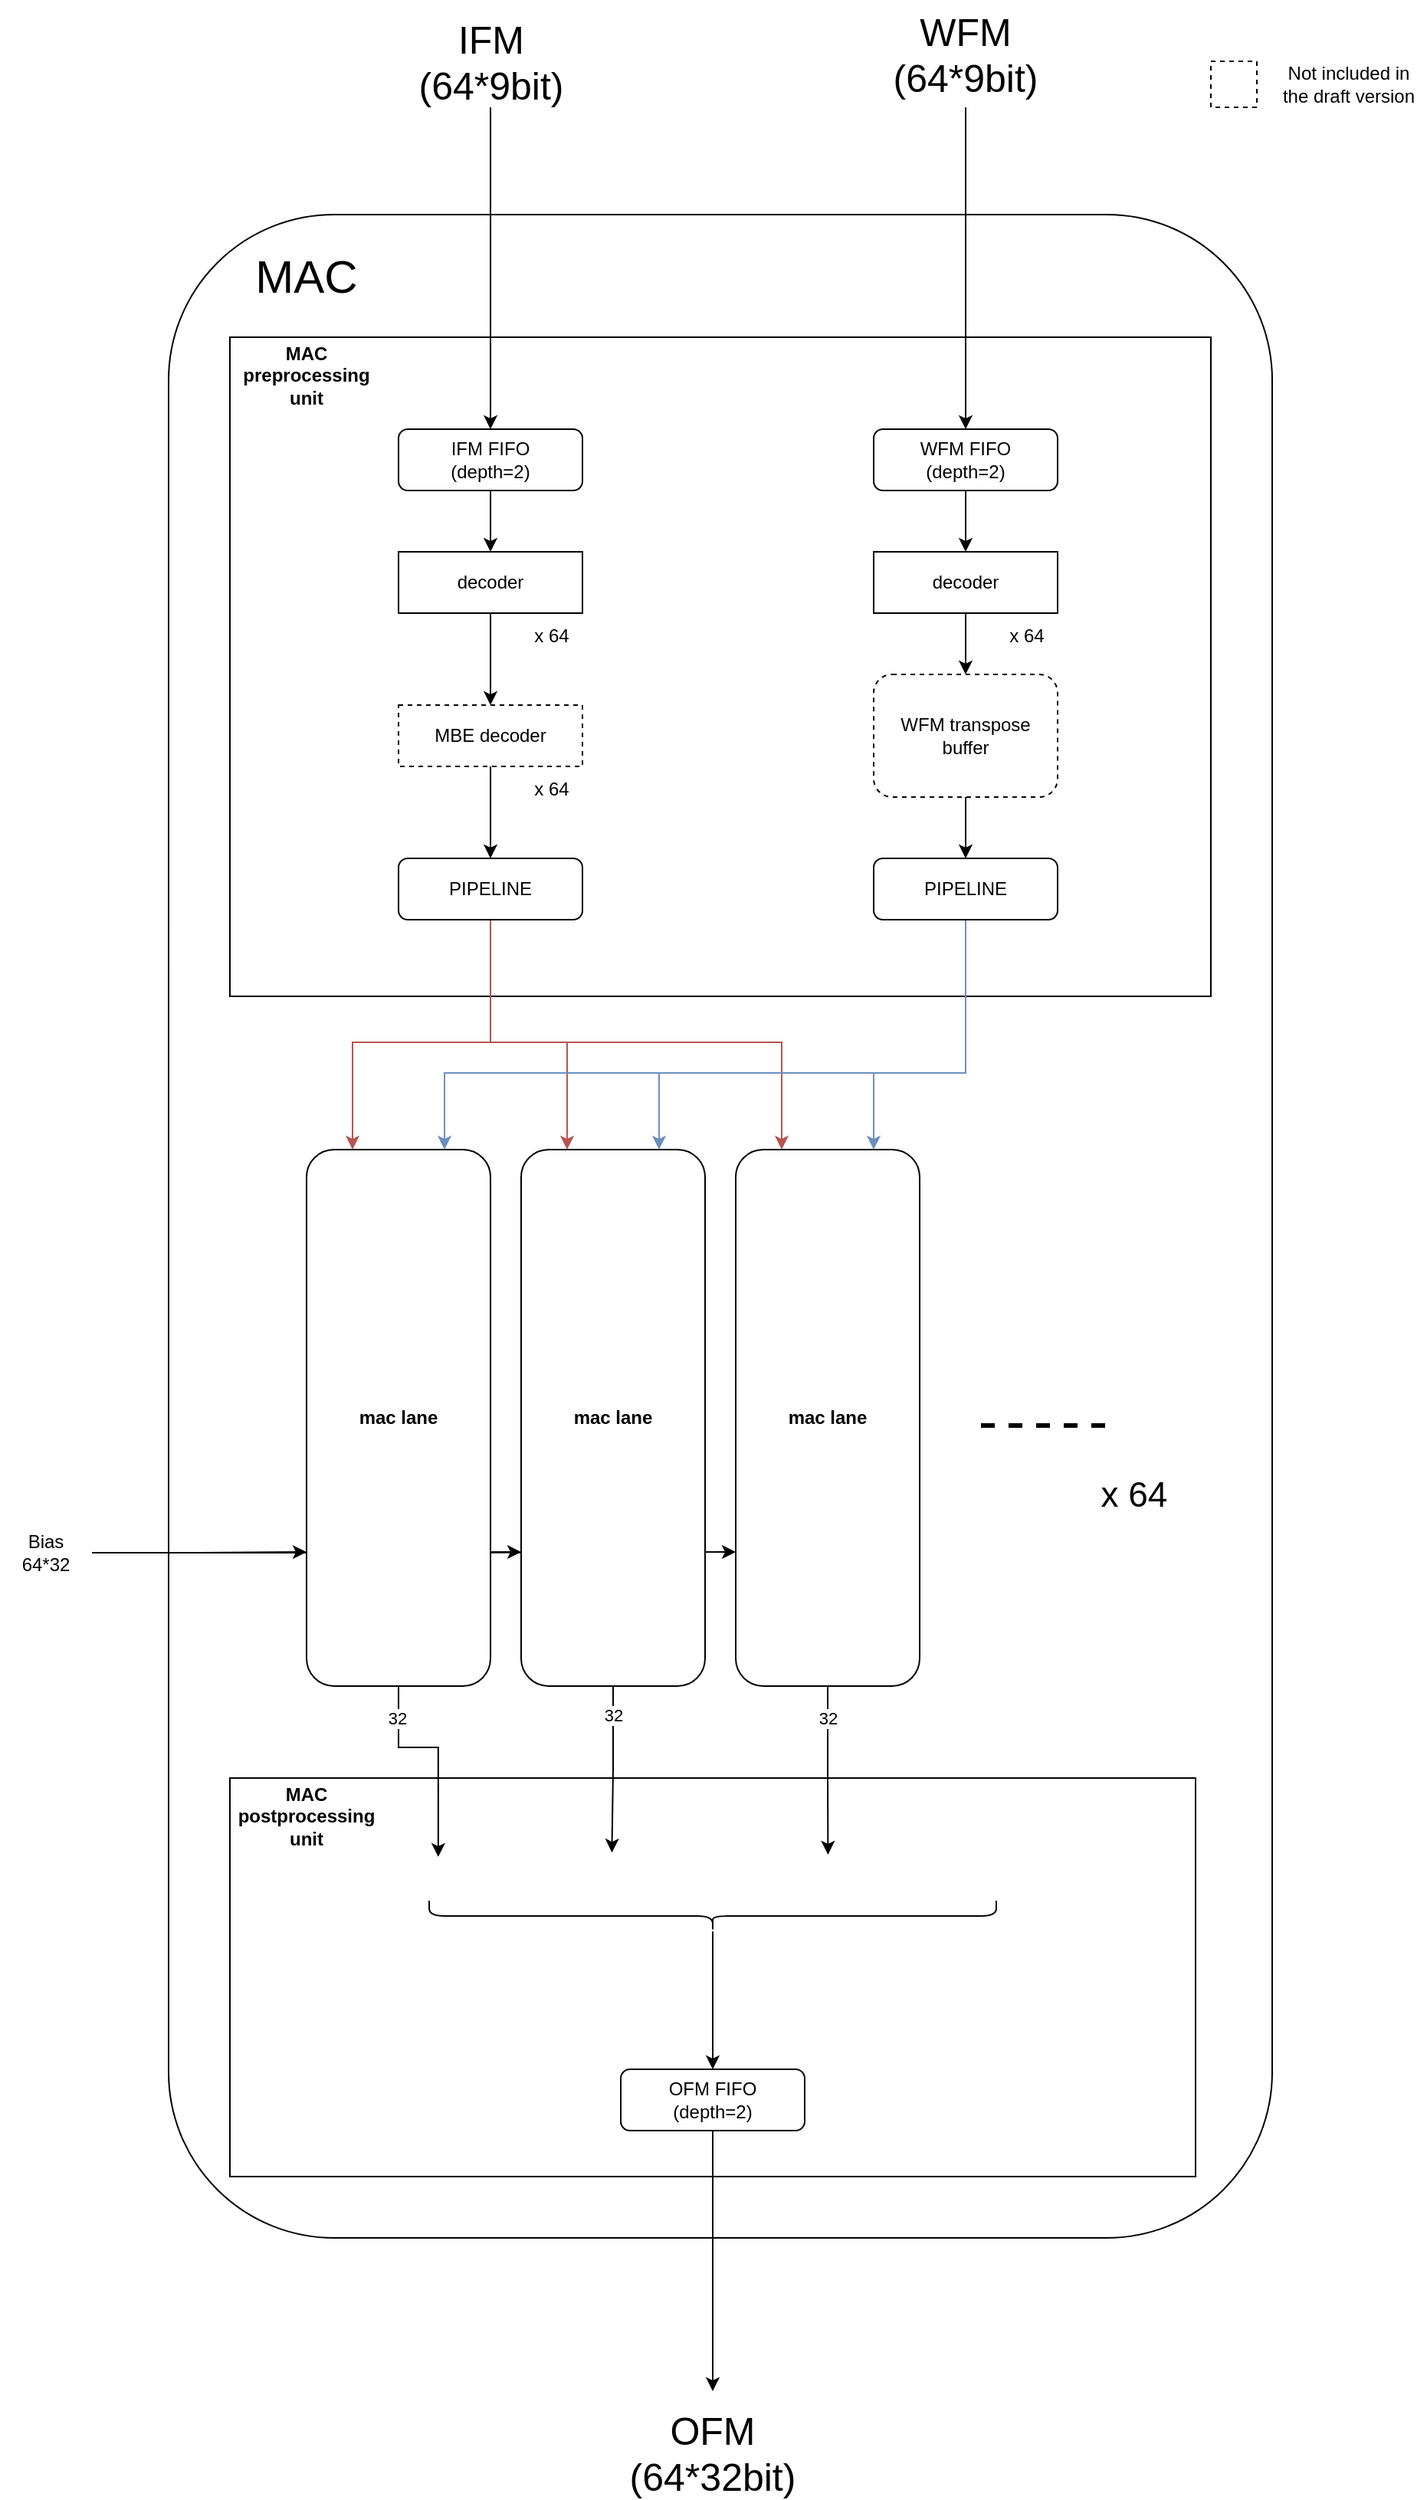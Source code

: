 <mxfile version="23.0.2" type="device" pages="7">
  <diagram name="TOP" id="0dA67gKPN3xn_fa0jh0D">
    <mxGraphModel dx="1221" dy="1125" grid="1" gridSize="10" guides="1" tooltips="1" connect="1" arrows="1" fold="1" page="0" pageScale="1" pageWidth="827" pageHeight="1169" math="0" shadow="0">
      <root>
        <mxCell id="0" />
        <mxCell id="1" parent="0" />
        <mxCell id="vrEUEI0onQM0kqOxGJqF-59" style="edgeStyle=orthogonalEdgeStyle;rounded=0;orthogonalLoop=1;jettySize=auto;html=1;entryX=0;entryY=0.75;entryDx=0;entryDy=0;" parent="1" source="vrEUEI0onQM0kqOxGJqF-57" target="vrEUEI0onQM0kqOxGJqF-17" edge="1">
          <mxGeometry relative="1" as="geometry" />
        </mxCell>
        <mxCell id="vrEUEI0onQM0kqOxGJqF-60" style="edgeStyle=orthogonalEdgeStyle;rounded=0;orthogonalLoop=1;jettySize=auto;html=1;entryX=0;entryY=0.75;entryDx=0;entryDy=0;" parent="1" source="vrEUEI0onQM0kqOxGJqF-57" target="vrEUEI0onQM0kqOxGJqF-18" edge="1">
          <mxGeometry relative="1" as="geometry" />
        </mxCell>
        <mxCell id="vrEUEI0onQM0kqOxGJqF-52" value="" style="rounded=1;whiteSpace=wrap;html=1;fillColor=none;" parent="1" vertex="1">
          <mxGeometry x="120" y="100" width="720" height="1320" as="geometry" />
        </mxCell>
        <mxCell id="vrEUEI0onQM0kqOxGJqF-23" value="" style="rounded=0;whiteSpace=wrap;html=1;fillColor=none;" parent="1" vertex="1">
          <mxGeometry x="160" y="180" width="640" height="430" as="geometry" />
        </mxCell>
        <mxCell id="vrEUEI0onQM0kqOxGJqF-26" value="" style="rounded=0;whiteSpace=wrap;html=1;fillColor=none;" parent="1" vertex="1">
          <mxGeometry x="160" y="1120" width="630" height="260" as="geometry" />
        </mxCell>
        <mxCell id="vrEUEI0onQM0kqOxGJqF-54" style="edgeStyle=orthogonalEdgeStyle;rounded=0;orthogonalLoop=1;jettySize=auto;html=1;entryX=0.5;entryY=0;entryDx=0;entryDy=0;" parent="1" source="tA7r-dQTq5ioGiGd-rbI-2" target="vrEUEI0onQM0kqOxGJqF-3" edge="1">
          <mxGeometry relative="1" as="geometry" />
        </mxCell>
        <mxCell id="tA7r-dQTq5ioGiGd-rbI-2" value="IFM&lt;br style=&quot;font-size: 25px;&quot;&gt;(64*9bit)" style="text;html=1;strokeColor=none;fillColor=none;align=center;verticalAlign=middle;whiteSpace=wrap;rounded=0;fontSize=25;" parent="1" vertex="1">
          <mxGeometry x="277.5" y="-30" width="105" height="60" as="geometry" />
        </mxCell>
        <mxCell id="vrEUEI0onQM0kqOxGJqF-55" style="edgeStyle=orthogonalEdgeStyle;rounded=0;orthogonalLoop=1;jettySize=auto;html=1;entryX=0.5;entryY=0;entryDx=0;entryDy=0;" parent="1" source="tA7r-dQTq5ioGiGd-rbI-3" target="vrEUEI0onQM0kqOxGJqF-4" edge="1">
          <mxGeometry relative="1" as="geometry" />
        </mxCell>
        <mxCell id="tA7r-dQTq5ioGiGd-rbI-3" value="WFM&lt;br style=&quot;font-size: 25px;&quot;&gt;(64*9bit)" style="text;html=1;strokeColor=none;fillColor=none;align=center;verticalAlign=middle;whiteSpace=wrap;rounded=0;fontSize=25;" parent="1" vertex="1">
          <mxGeometry x="580" y="-40" width="120" height="70" as="geometry" />
        </mxCell>
        <mxCell id="tA7r-dQTq5ioGiGd-rbI-5" value="Not included in the draft version" style="text;html=1;strokeColor=none;fillColor=none;align=center;verticalAlign=middle;whiteSpace=wrap;rounded=0;" parent="1" vertex="1">
          <mxGeometry x="840" width="100" height="30" as="geometry" />
        </mxCell>
        <mxCell id="vrEUEI0onQM0kqOxGJqF-29" style="edgeStyle=orthogonalEdgeStyle;rounded=0;orthogonalLoop=1;jettySize=auto;html=1;entryX=0.5;entryY=0;entryDx=0;entryDy=0;" parent="1" source="vrEUEI0onQM0kqOxGJqF-3" target="vrEUEI0onQM0kqOxGJqF-5" edge="1">
          <mxGeometry relative="1" as="geometry" />
        </mxCell>
        <mxCell id="vrEUEI0onQM0kqOxGJqF-3" value="IFM FIFO&lt;br&gt;(depth=2)" style="rounded=1;whiteSpace=wrap;html=1;" parent="1" vertex="1">
          <mxGeometry x="270" y="240" width="120" height="40" as="geometry" />
        </mxCell>
        <mxCell id="vrEUEI0onQM0kqOxGJqF-32" style="edgeStyle=orthogonalEdgeStyle;rounded=0;orthogonalLoop=1;jettySize=auto;html=1;" parent="1" source="vrEUEI0onQM0kqOxGJqF-4" target="vrEUEI0onQM0kqOxGJqF-6" edge="1">
          <mxGeometry relative="1" as="geometry" />
        </mxCell>
        <mxCell id="vrEUEI0onQM0kqOxGJqF-4" value="WFM FIFO&lt;br&gt;(depth=2)" style="rounded=1;whiteSpace=wrap;html=1;" parent="1" vertex="1">
          <mxGeometry x="580" y="240" width="120" height="40" as="geometry" />
        </mxCell>
        <mxCell id="vrEUEI0onQM0kqOxGJqF-30" style="edgeStyle=orthogonalEdgeStyle;rounded=0;orthogonalLoop=1;jettySize=auto;html=1;" parent="1" source="vrEUEI0onQM0kqOxGJqF-5" target="vrEUEI0onQM0kqOxGJqF-7" edge="1">
          <mxGeometry relative="1" as="geometry" />
        </mxCell>
        <mxCell id="vrEUEI0onQM0kqOxGJqF-5" value="decoder" style="rounded=0;whiteSpace=wrap;html=1;" parent="1" vertex="1">
          <mxGeometry x="270" y="320" width="120" height="40" as="geometry" />
        </mxCell>
        <mxCell id="vrEUEI0onQM0kqOxGJqF-33" style="edgeStyle=orthogonalEdgeStyle;rounded=0;orthogonalLoop=1;jettySize=auto;html=1;" parent="1" source="vrEUEI0onQM0kqOxGJqF-6" target="vrEUEI0onQM0kqOxGJqF-8" edge="1">
          <mxGeometry relative="1" as="geometry" />
        </mxCell>
        <mxCell id="vrEUEI0onQM0kqOxGJqF-6" value="decoder" style="rounded=0;whiteSpace=wrap;html=1;" parent="1" vertex="1">
          <mxGeometry x="580" y="320" width="120" height="40" as="geometry" />
        </mxCell>
        <mxCell id="vrEUEI0onQM0kqOxGJqF-31" style="edgeStyle=orthogonalEdgeStyle;rounded=0;orthogonalLoop=1;jettySize=auto;html=1;entryX=0.5;entryY=0;entryDx=0;entryDy=0;" parent="1" source="vrEUEI0onQM0kqOxGJqF-7" target="vrEUEI0onQM0kqOxGJqF-9" edge="1">
          <mxGeometry relative="1" as="geometry" />
        </mxCell>
        <mxCell id="vrEUEI0onQM0kqOxGJqF-7" value="MBE decoder" style="rounded=0;whiteSpace=wrap;html=1;dashed=1;" parent="1" vertex="1">
          <mxGeometry x="270" y="420" width="120" height="40" as="geometry" />
        </mxCell>
        <mxCell id="vrEUEI0onQM0kqOxGJqF-34" style="edgeStyle=orthogonalEdgeStyle;rounded=0;orthogonalLoop=1;jettySize=auto;html=1;entryX=0.5;entryY=0;entryDx=0;entryDy=0;" parent="1" source="vrEUEI0onQM0kqOxGJqF-8" target="vrEUEI0onQM0kqOxGJqF-10" edge="1">
          <mxGeometry relative="1" as="geometry" />
        </mxCell>
        <mxCell id="vrEUEI0onQM0kqOxGJqF-8" value="WFM transpose buffer" style="rounded=1;whiteSpace=wrap;html=1;dashed=1;" parent="1" vertex="1">
          <mxGeometry x="580" y="400" width="120" height="80" as="geometry" />
        </mxCell>
        <mxCell id="vrEUEI0onQM0kqOxGJqF-39" style="edgeStyle=orthogonalEdgeStyle;rounded=0;orthogonalLoop=1;jettySize=auto;html=1;entryX=0.25;entryY=0;entryDx=0;entryDy=0;fillColor=#f8cecc;strokeColor=#b85450;" parent="1" source="vrEUEI0onQM0kqOxGJqF-9" target="vrEUEI0onQM0kqOxGJqF-16" edge="1">
          <mxGeometry relative="1" as="geometry">
            <Array as="points">
              <mxPoint x="330" y="640" />
              <mxPoint x="240" y="640" />
            </Array>
          </mxGeometry>
        </mxCell>
        <mxCell id="vrEUEI0onQM0kqOxGJqF-40" style="edgeStyle=orthogonalEdgeStyle;rounded=0;orthogonalLoop=1;jettySize=auto;html=1;entryX=0.25;entryY=0;entryDx=0;entryDy=0;fillColor=#f8cecc;strokeColor=#b85450;" parent="1" source="vrEUEI0onQM0kqOxGJqF-9" target="vrEUEI0onQM0kqOxGJqF-17" edge="1">
          <mxGeometry relative="1" as="geometry">
            <Array as="points">
              <mxPoint x="330" y="640" />
              <mxPoint x="380" y="640" />
            </Array>
          </mxGeometry>
        </mxCell>
        <mxCell id="vrEUEI0onQM0kqOxGJqF-41" style="edgeStyle=orthogonalEdgeStyle;rounded=0;orthogonalLoop=1;jettySize=auto;html=1;entryX=0.25;entryY=0;entryDx=0;entryDy=0;fillColor=#f8cecc;strokeColor=#b85450;" parent="1" source="vrEUEI0onQM0kqOxGJqF-9" target="vrEUEI0onQM0kqOxGJqF-18" edge="1">
          <mxGeometry relative="1" as="geometry">
            <Array as="points">
              <mxPoint x="330" y="640" />
              <mxPoint x="520" y="640" />
            </Array>
          </mxGeometry>
        </mxCell>
        <mxCell id="vrEUEI0onQM0kqOxGJqF-9" value="PIPELINE" style="rounded=1;whiteSpace=wrap;html=1;" parent="1" vertex="1">
          <mxGeometry x="270" y="520" width="120" height="40" as="geometry" />
        </mxCell>
        <mxCell id="vrEUEI0onQM0kqOxGJqF-42" style="edgeStyle=orthogonalEdgeStyle;rounded=0;orthogonalLoop=1;jettySize=auto;html=1;exitX=0.5;exitY=1;exitDx=0;exitDy=0;entryX=0.75;entryY=0;entryDx=0;entryDy=0;fillColor=#dae8fc;strokeColor=#6c8ebf;" parent="1" source="vrEUEI0onQM0kqOxGJqF-10" target="vrEUEI0onQM0kqOxGJqF-16" edge="1">
          <mxGeometry relative="1" as="geometry">
            <Array as="points">
              <mxPoint x="640" y="660" />
              <mxPoint x="300" y="660" />
            </Array>
          </mxGeometry>
        </mxCell>
        <mxCell id="vrEUEI0onQM0kqOxGJqF-43" style="edgeStyle=orthogonalEdgeStyle;rounded=0;orthogonalLoop=1;jettySize=auto;html=1;entryX=0.75;entryY=0;entryDx=0;entryDy=0;fillColor=#dae8fc;strokeColor=#6c8ebf;" parent="1" source="vrEUEI0onQM0kqOxGJqF-10" target="vrEUEI0onQM0kqOxGJqF-17" edge="1">
          <mxGeometry relative="1" as="geometry">
            <Array as="points">
              <mxPoint x="640" y="660" />
              <mxPoint x="440" y="660" />
            </Array>
          </mxGeometry>
        </mxCell>
        <mxCell id="vrEUEI0onQM0kqOxGJqF-44" style="edgeStyle=orthogonalEdgeStyle;rounded=0;orthogonalLoop=1;jettySize=auto;html=1;entryX=0.75;entryY=0;entryDx=0;entryDy=0;fillColor=#dae8fc;strokeColor=#6c8ebf;" parent="1" source="vrEUEI0onQM0kqOxGJqF-10" target="vrEUEI0onQM0kqOxGJqF-18" edge="1">
          <mxGeometry relative="1" as="geometry">
            <Array as="points">
              <mxPoint x="640" y="660" />
              <mxPoint x="580" y="660" />
            </Array>
          </mxGeometry>
        </mxCell>
        <mxCell id="vrEUEI0onQM0kqOxGJqF-10" value="PIPELINE" style="rounded=1;whiteSpace=wrap;html=1;" parent="1" vertex="1">
          <mxGeometry x="580" y="520" width="120" height="40" as="geometry" />
        </mxCell>
        <mxCell id="vrEUEI0onQM0kqOxGJqF-11" value="x 64" style="text;html=1;strokeColor=none;fillColor=none;align=center;verticalAlign=middle;whiteSpace=wrap;rounded=0;" parent="1" vertex="1">
          <mxGeometry x="340" y="360" width="60" height="30" as="geometry" />
        </mxCell>
        <mxCell id="vrEUEI0onQM0kqOxGJqF-13" value="x 64" style="text;html=1;strokeColor=none;fillColor=none;align=center;verticalAlign=middle;whiteSpace=wrap;rounded=0;" parent="1" vertex="1">
          <mxGeometry x="340" y="460" width="60" height="30" as="geometry" />
        </mxCell>
        <mxCell id="vrEUEI0onQM0kqOxGJqF-14" value="x 64" style="text;html=1;strokeColor=none;fillColor=none;align=center;verticalAlign=middle;whiteSpace=wrap;rounded=0;" parent="1" vertex="1">
          <mxGeometry x="650" y="360" width="60" height="30" as="geometry" />
        </mxCell>
        <mxCell id="vrEUEI0onQM0kqOxGJqF-16" value="mac lane" style="rounded=1;whiteSpace=wrap;html=1;fontStyle=1" parent="1" vertex="1">
          <mxGeometry x="210" y="710" width="120" height="350" as="geometry" />
        </mxCell>
        <mxCell id="vrEUEI0onQM0kqOxGJqF-17" value="mac lane" style="rounded=1;whiteSpace=wrap;html=1;fontStyle=1" parent="1" vertex="1">
          <mxGeometry x="350" y="710" width="120" height="350" as="geometry" />
        </mxCell>
        <mxCell id="vrEUEI0onQM0kqOxGJqF-18" value="mac lane" style="rounded=1;whiteSpace=wrap;html=1;fontStyle=1" parent="1" vertex="1">
          <mxGeometry x="490" y="710" width="120" height="350" as="geometry" />
        </mxCell>
        <mxCell id="vrEUEI0onQM0kqOxGJqF-19" value="x 64" style="text;html=1;strokeColor=none;fillColor=none;align=center;verticalAlign=middle;whiteSpace=wrap;rounded=0;fontSize=23;" parent="1" vertex="1">
          <mxGeometry x="720" y="920" width="60" height="30" as="geometry" />
        </mxCell>
        <mxCell id="vrEUEI0onQM0kqOxGJqF-21" value="" style="endArrow=none;dashed=1;html=1;rounded=0;strokeWidth=3;" parent="1" edge="1">
          <mxGeometry width="50" height="50" relative="1" as="geometry">
            <mxPoint x="650" y="890" as="sourcePoint" />
            <mxPoint x="740" y="890" as="targetPoint" />
          </mxGeometry>
        </mxCell>
        <mxCell id="vrEUEI0onQM0kqOxGJqF-25" value="MAC preprocessing unit" style="text;html=1;strokeColor=none;fillColor=none;align=center;verticalAlign=middle;whiteSpace=wrap;rounded=0;fontStyle=1" parent="1" vertex="1">
          <mxGeometry x="160" y="180" width="100" height="50" as="geometry" />
        </mxCell>
        <mxCell id="vrEUEI0onQM0kqOxGJqF-27" value="MAC postprocessing unit" style="text;html=1;strokeColor=none;fillColor=none;align=center;verticalAlign=middle;whiteSpace=wrap;rounded=0;fontStyle=1" parent="1" vertex="1">
          <mxGeometry x="160" y="1120" width="100" height="50" as="geometry" />
        </mxCell>
        <mxCell id="vrEUEI0onQM0kqOxGJqF-51" style="edgeStyle=orthogonalEdgeStyle;rounded=0;orthogonalLoop=1;jettySize=auto;html=1;" parent="1" source="vrEUEI0onQM0kqOxGJqF-28" edge="1">
          <mxGeometry relative="1" as="geometry">
            <mxPoint x="475" y="1520" as="targetPoint" />
          </mxGeometry>
        </mxCell>
        <mxCell id="vrEUEI0onQM0kqOxGJqF-28" value="OFM FIFO&lt;br&gt;(depth=2)" style="rounded=1;whiteSpace=wrap;html=1;" parent="1" vertex="1">
          <mxGeometry x="415" y="1310" width="120" height="40" as="geometry" />
        </mxCell>
        <mxCell id="vrEUEI0onQM0kqOxGJqF-47" style="edgeStyle=orthogonalEdgeStyle;rounded=0;orthogonalLoop=1;jettySize=auto;html=1;entryX=0.66;entryY=0;entryDx=0;entryDy=0;entryPerimeter=0;" parent="1" source="vrEUEI0onQM0kqOxGJqF-18" edge="1">
          <mxGeometry relative="1" as="geometry">
            <mxPoint x="550.2" y="1170" as="targetPoint" />
          </mxGeometry>
        </mxCell>
        <mxCell id="vrEUEI0onQM0kqOxGJqF-66" value="32" style="edgeLabel;html=1;align=center;verticalAlign=middle;resizable=0;points=[];" parent="vrEUEI0onQM0kqOxGJqF-47" vertex="1" connectable="0">
          <mxGeometry x="-0.634" relative="1" as="geometry">
            <mxPoint as="offset" />
          </mxGeometry>
        </mxCell>
        <mxCell id="vrEUEI0onQM0kqOxGJqF-48" style="edgeStyle=orthogonalEdgeStyle;rounded=0;orthogonalLoop=1;jettySize=auto;html=1;entryX=0.119;entryY=0.013;entryDx=0;entryDy=0;entryPerimeter=0;" parent="1" source="vrEUEI0onQM0kqOxGJqF-16" edge="1">
          <mxGeometry relative="1" as="geometry">
            <Array as="points">
              <mxPoint x="270" y="1100" />
              <mxPoint x="296" y="1100" />
            </Array>
            <mxPoint x="295.93" y="1171.43" as="targetPoint" />
          </mxGeometry>
        </mxCell>
        <mxCell id="vrEUEI0onQM0kqOxGJqF-64" value="32" style="edgeLabel;html=1;align=center;verticalAlign=middle;resizable=0;points=[];" parent="vrEUEI0onQM0kqOxGJqF-48" vertex="1" connectable="0">
          <mxGeometry x="-0.694" y="-1" relative="1" as="geometry">
            <mxPoint as="offset" />
          </mxGeometry>
        </mxCell>
        <mxCell id="vrEUEI0onQM0kqOxGJqF-49" style="edgeStyle=orthogonalEdgeStyle;rounded=0;orthogonalLoop=1;jettySize=auto;html=1;entryX=0.36;entryY=-0.013;entryDx=0;entryDy=0;entryPerimeter=0;" parent="1" source="vrEUEI0onQM0kqOxGJqF-17" edge="1">
          <mxGeometry relative="1" as="geometry">
            <mxPoint x="409.2" y="1168.57" as="targetPoint" />
          </mxGeometry>
        </mxCell>
        <mxCell id="vrEUEI0onQM0kqOxGJqF-65" value="32" style="edgeLabel;html=1;align=center;verticalAlign=middle;resizable=0;points=[];" parent="vrEUEI0onQM0kqOxGJqF-49" vertex="1" connectable="0">
          <mxGeometry x="-0.647" relative="1" as="geometry">
            <mxPoint as="offset" />
          </mxGeometry>
        </mxCell>
        <mxCell id="vrEUEI0onQM0kqOxGJqF-53" value="MAC" style="text;html=1;strokeColor=none;fillColor=none;align=center;verticalAlign=middle;whiteSpace=wrap;rounded=0;fontSize=30;" parent="1" vertex="1">
          <mxGeometry x="175" y="120" width="70" height="40" as="geometry" />
        </mxCell>
        <mxCell id="vrEUEI0onQM0kqOxGJqF-58" style="edgeStyle=orthogonalEdgeStyle;rounded=0;orthogonalLoop=1;jettySize=auto;html=1;entryX=0;entryY=0.75;entryDx=0;entryDy=0;" parent="1" source="vrEUEI0onQM0kqOxGJqF-57" target="vrEUEI0onQM0kqOxGJqF-16" edge="1">
          <mxGeometry relative="1" as="geometry" />
        </mxCell>
        <mxCell id="vrEUEI0onQM0kqOxGJqF-57" value="Bias&lt;br&gt;64*32" style="text;html=1;strokeColor=none;fillColor=none;align=center;verticalAlign=middle;whiteSpace=wrap;rounded=0;" parent="1" vertex="1">
          <mxGeometry x="10" y="958" width="60" height="30" as="geometry" />
        </mxCell>
        <mxCell id="vrEUEI0onQM0kqOxGJqF-61" value="" style="rounded=0;whiteSpace=wrap;html=1;dashed=1;" parent="1" vertex="1">
          <mxGeometry x="800" width="30" height="30" as="geometry" />
        </mxCell>
        <mxCell id="vrEUEI0onQM0kqOxGJqF-62" value="OFM&lt;br style=&quot;font-size: 25px;&quot;&gt;(64*32bit)" style="text;html=1;strokeColor=none;fillColor=none;align=center;verticalAlign=middle;whiteSpace=wrap;rounded=0;fontSize=25;" parent="1" vertex="1">
          <mxGeometry x="410" y="1530" width="130" height="60" as="geometry" />
        </mxCell>
        <mxCell id="wRKALMrMigCmypggohtw-2" style="edgeStyle=orthogonalEdgeStyle;rounded=0;orthogonalLoop=1;jettySize=auto;html=1;entryX=0.5;entryY=0;entryDx=0;entryDy=0;" parent="1" source="wRKALMrMigCmypggohtw-1" target="vrEUEI0onQM0kqOxGJqF-28" edge="1">
          <mxGeometry relative="1" as="geometry">
            <mxPoint x="475" y="1280" as="targetPoint" />
          </mxGeometry>
        </mxCell>
        <mxCell id="wRKALMrMigCmypggohtw-1" value="" style="shape=curlyBracket;whiteSpace=wrap;html=1;rounded=1;labelPosition=left;verticalLabelPosition=middle;align=right;verticalAlign=middle;rotation=-90;" parent="1" vertex="1">
          <mxGeometry x="465" y="1025" width="20" height="370" as="geometry" />
        </mxCell>
      </root>
    </mxGraphModel>
  </diagram>
  <diagram id="dkuCX28Wm5PPp7g03QgA" name="MAC_lane_draft">
    <mxGraphModel dx="1221" dy="725" grid="1" gridSize="10" guides="1" tooltips="1" connect="1" arrows="1" fold="1" page="1" pageScale="1" pageWidth="827" pageHeight="1169" math="0" shadow="0">
      <root>
        <mxCell id="0" />
        <mxCell id="1" parent="0" />
        <mxCell id="DDdfvMAxx2Xe-2EgMLhl-34" style="edgeStyle=orthogonalEdgeStyle;rounded=0;orthogonalLoop=1;jettySize=auto;html=1;exitX=0.5;exitY=1;exitDx=0;exitDy=0;entryX=0;entryY=0.5;entryDx=0;entryDy=0;fillColor=#dae8fc;strokeColor=#6c8ebf;" parent="1" source="DDdfvMAxx2Xe-2EgMLhl-7" target="DDdfvMAxx2Xe-2EgMLhl-28" edge="1">
          <mxGeometry relative="1" as="geometry" />
        </mxCell>
        <mxCell id="DDdfvMAxx2Xe-2EgMLhl-8" style="edgeStyle=orthogonalEdgeStyle;rounded=0;orthogonalLoop=1;jettySize=auto;html=1;exitX=0.25;exitY=1;exitDx=0;exitDy=0;entryX=0.25;entryY=0;entryDx=0;entryDy=0;fillColor=#dae8fc;strokeColor=#6c8ebf;" parent="1" source="0BULFkFL5rQqv1yCQXlq-1" target="DDdfvMAxx2Xe-2EgMLhl-7" edge="1">
          <mxGeometry relative="1" as="geometry" />
        </mxCell>
        <mxCell id="DDdfvMAxx2Xe-2EgMLhl-9" style="edgeStyle=orthogonalEdgeStyle;rounded=0;orthogonalLoop=1;jettySize=auto;html=1;exitX=0.25;exitY=1;exitDx=0;exitDy=0;entryX=0.5;entryY=0;entryDx=0;entryDy=0;fillColor=#dae8fc;strokeColor=#6c8ebf;" parent="1" source="0BULFkFL5rQqv1yCQXlq-1" target="DDdfvMAxx2Xe-2EgMLhl-6" edge="1">
          <mxGeometry relative="1" as="geometry" />
        </mxCell>
        <mxCell id="DDdfvMAxx2Xe-2EgMLhl-37" value="EXP" style="edgeLabel;html=1;align=center;verticalAlign=middle;resizable=0;points=[];" parent="DDdfvMAxx2Xe-2EgMLhl-9" vertex="1" connectable="0">
          <mxGeometry x="-0.569" y="-1" relative="1" as="geometry">
            <mxPoint x="1" y="-37" as="offset" />
          </mxGeometry>
        </mxCell>
        <mxCell id="DDdfvMAxx2Xe-2EgMLhl-10" style="edgeStyle=orthogonalEdgeStyle;rounded=0;orthogonalLoop=1;jettySize=auto;html=1;exitX=0.75;exitY=1;exitDx=0;exitDy=0;entryX=0.5;entryY=0;entryDx=0;entryDy=0;fillColor=#f8cecc;strokeColor=#b85450;" parent="1" source="0BULFkFL5rQqv1yCQXlq-1" target="DDdfvMAxx2Xe-2EgMLhl-5" edge="1">
          <mxGeometry relative="1" as="geometry" />
        </mxCell>
        <mxCell id="DDdfvMAxx2Xe-2EgMLhl-38" value="MANT" style="edgeLabel;html=1;align=center;verticalAlign=middle;resizable=0;points=[];" parent="DDdfvMAxx2Xe-2EgMLhl-10" vertex="1" connectable="0">
          <mxGeometry x="-0.594" relative="1" as="geometry">
            <mxPoint y="-36" as="offset" />
          </mxGeometry>
        </mxCell>
        <mxCell id="0BULFkFL5rQqv1yCQXlq-1" value="multiplier big (fake)" style="rounded=0;whiteSpace=wrap;html=1;" parent="1" vertex="1">
          <mxGeometry x="200" y="180" width="120" height="40" as="geometry" />
        </mxCell>
        <mxCell id="DDdfvMAxx2Xe-2EgMLhl-1" value="x 32" style="text;html=1;strokeColor=none;fillColor=none;align=center;verticalAlign=middle;whiteSpace=wrap;rounded=0;" parent="1" vertex="1">
          <mxGeometry x="320" y="205" width="50" height="30" as="geometry" />
        </mxCell>
        <mxCell id="DDdfvMAxx2Xe-2EgMLhl-17" style="edgeStyle=orthogonalEdgeStyle;rounded=0;orthogonalLoop=1;jettySize=auto;html=1;entryX=0.75;entryY=0;entryDx=0;entryDy=0;fillColor=#f8cecc;strokeColor=#b85450;" parent="1" source="DDdfvMAxx2Xe-2EgMLhl-5" target="DDdfvMAxx2Xe-2EgMLhl-13" edge="1">
          <mxGeometry relative="1" as="geometry" />
        </mxCell>
        <mxCell id="DDdfvMAxx2Xe-2EgMLhl-5" value="2s complement" style="rounded=0;whiteSpace=wrap;html=1;" parent="1" vertex="1">
          <mxGeometry x="285" y="410" width="120" height="40" as="geometry" />
        </mxCell>
        <mxCell id="DDdfvMAxx2Xe-2EgMLhl-16" style="edgeStyle=orthogonalEdgeStyle;rounded=0;orthogonalLoop=1;jettySize=auto;html=1;entryX=0.25;entryY=0;entryDx=0;entryDy=0;fillColor=#dae8fc;strokeColor=#6c8ebf;" parent="1" source="DDdfvMAxx2Xe-2EgMLhl-6" target="DDdfvMAxx2Xe-2EgMLhl-13" edge="1">
          <mxGeometry relative="1" as="geometry" />
        </mxCell>
        <mxCell id="DDdfvMAxx2Xe-2EgMLhl-6" value="subtractor" style="rounded=0;whiteSpace=wrap;html=1;" parent="1" vertex="1">
          <mxGeometry x="120" y="410" width="120" height="40" as="geometry" />
        </mxCell>
        <mxCell id="DDdfvMAxx2Xe-2EgMLhl-11" style="edgeStyle=orthogonalEdgeStyle;rounded=0;orthogonalLoop=1;jettySize=auto;html=1;entryX=0;entryY=0.5;entryDx=0;entryDy=0;fillColor=#dae8fc;strokeColor=#6c8ebf;" parent="1" source="DDdfvMAxx2Xe-2EgMLhl-7" target="DDdfvMAxx2Xe-2EgMLhl-6" edge="1">
          <mxGeometry relative="1" as="geometry" />
        </mxCell>
        <mxCell id="DDdfvMAxx2Xe-2EgMLhl-7" value="find max EXP" style="rounded=0;whiteSpace=wrap;html=1;" parent="1" vertex="1">
          <mxGeometry x="40" y="280" width="80" height="90" as="geometry" />
        </mxCell>
        <mxCell id="DDdfvMAxx2Xe-2EgMLhl-35" style="edgeStyle=orthogonalEdgeStyle;rounded=0;orthogonalLoop=1;jettySize=auto;html=1;entryX=0.25;entryY=0;entryDx=0;entryDy=0;" parent="1" source="DDdfvMAxx2Xe-2EgMLhl-13" target="DDdfvMAxx2Xe-2EgMLhl-20" edge="1">
          <mxGeometry relative="1" as="geometry" />
        </mxCell>
        <mxCell id="DDdfvMAxx2Xe-2EgMLhl-13" value="right shifter" style="rounded=0;whiteSpace=wrap;html=1;" parent="1" vertex="1">
          <mxGeometry x="200" y="520" width="120" height="40" as="geometry" />
        </mxCell>
        <mxCell id="DDdfvMAxx2Xe-2EgMLhl-14" value="x 32" style="text;html=1;strokeColor=none;fillColor=none;align=center;verticalAlign=middle;whiteSpace=wrap;rounded=0;" parent="1" vertex="1">
          <mxGeometry x="230" y="440" width="50" height="30" as="geometry" />
        </mxCell>
        <mxCell id="DDdfvMAxx2Xe-2EgMLhl-15" value="x 32" style="text;html=1;strokeColor=none;fillColor=none;align=center;verticalAlign=middle;whiteSpace=wrap;rounded=0;" parent="1" vertex="1">
          <mxGeometry x="400" y="440" width="50" height="30" as="geometry" />
        </mxCell>
        <mxCell id="DDdfvMAxx2Xe-2EgMLhl-18" value="x 32" style="text;html=1;strokeColor=none;fillColor=none;align=center;verticalAlign=middle;whiteSpace=wrap;rounded=0;" parent="1" vertex="1">
          <mxGeometry x="310" y="550" width="50" height="30" as="geometry" />
        </mxCell>
        <mxCell id="DDdfvMAxx2Xe-2EgMLhl-42" style="edgeStyle=orthogonalEdgeStyle;rounded=0;orthogonalLoop=1;jettySize=auto;html=1;" parent="1" source="DDdfvMAxx2Xe-2EgMLhl-20" target="DDdfvMAxx2Xe-2EgMLhl-41" edge="1">
          <mxGeometry relative="1" as="geometry" />
        </mxCell>
        <mxCell id="DDdfvMAxx2Xe-2EgMLhl-20" value="Wallace tree" style="rounded=0;whiteSpace=wrap;html=1;" parent="1" vertex="1">
          <mxGeometry x="240" y="650" width="400" height="90" as="geometry" />
        </mxCell>
        <mxCell id="DDdfvMAxx2Xe-2EgMLhl-21" style="edgeStyle=orthogonalEdgeStyle;rounded=0;orthogonalLoop=1;jettySize=auto;html=1;exitX=0.25;exitY=1;exitDx=0;exitDy=0;entryX=0.5;entryY=0;entryDx=0;entryDy=0;fillColor=#dae8fc;strokeColor=#6c8ebf;" parent="1" source="DDdfvMAxx2Xe-2EgMLhl-23" target="DDdfvMAxx2Xe-2EgMLhl-28" edge="1">
          <mxGeometry relative="1" as="geometry" />
        </mxCell>
        <mxCell id="DDdfvMAxx2Xe-2EgMLhl-22" style="edgeStyle=orthogonalEdgeStyle;rounded=0;orthogonalLoop=1;jettySize=auto;html=1;exitX=0.75;exitY=1;exitDx=0;exitDy=0;entryX=0.5;entryY=0;entryDx=0;entryDy=0;fillColor=#f8cecc;strokeColor=#b85450;" parent="1" source="DDdfvMAxx2Xe-2EgMLhl-23" target="DDdfvMAxx2Xe-2EgMLhl-26" edge="1">
          <mxGeometry relative="1" as="geometry" />
        </mxCell>
        <mxCell id="DDdfvMAxx2Xe-2EgMLhl-33" style="edgeStyle=orthogonalEdgeStyle;rounded=0;orthogonalLoop=1;jettySize=auto;html=1;exitX=0.25;exitY=1;exitDx=0;exitDy=0;entryX=0.75;entryY=0;entryDx=0;entryDy=0;fillColor=#dae8fc;strokeColor=#6c8ebf;" parent="1" source="DDdfvMAxx2Xe-2EgMLhl-23" target="DDdfvMAxx2Xe-2EgMLhl-7" edge="1">
          <mxGeometry relative="1" as="geometry" />
        </mxCell>
        <mxCell id="DDdfvMAxx2Xe-2EgMLhl-23" value="multiplier mid (fake)" style="rounded=0;whiteSpace=wrap;html=1;" parent="1" vertex="1">
          <mxGeometry x="560" y="180" width="120" height="40" as="geometry" />
        </mxCell>
        <mxCell id="DDdfvMAxx2Xe-2EgMLhl-24" value="x 32" style="text;html=1;strokeColor=none;fillColor=none;align=center;verticalAlign=middle;whiteSpace=wrap;rounded=0;" parent="1" vertex="1">
          <mxGeometry x="680" y="205" width="50" height="30" as="geometry" />
        </mxCell>
        <mxCell id="DDdfvMAxx2Xe-2EgMLhl-25" style="edgeStyle=orthogonalEdgeStyle;rounded=0;orthogonalLoop=1;jettySize=auto;html=1;entryX=0.75;entryY=0;entryDx=0;entryDy=0;fillColor=#f8cecc;strokeColor=#b85450;" parent="1" source="DDdfvMAxx2Xe-2EgMLhl-26" target="DDdfvMAxx2Xe-2EgMLhl-29" edge="1">
          <mxGeometry relative="1" as="geometry" />
        </mxCell>
        <mxCell id="DDdfvMAxx2Xe-2EgMLhl-26" value="2s complement" style="rounded=0;whiteSpace=wrap;html=1;" parent="1" vertex="1">
          <mxGeometry x="645" y="410" width="120" height="40" as="geometry" />
        </mxCell>
        <mxCell id="DDdfvMAxx2Xe-2EgMLhl-27" style="edgeStyle=orthogonalEdgeStyle;rounded=0;orthogonalLoop=1;jettySize=auto;html=1;entryX=0.25;entryY=0;entryDx=0;entryDy=0;fillColor=#dae8fc;strokeColor=#6c8ebf;" parent="1" source="DDdfvMAxx2Xe-2EgMLhl-28" target="DDdfvMAxx2Xe-2EgMLhl-29" edge="1">
          <mxGeometry relative="1" as="geometry" />
        </mxCell>
        <mxCell id="DDdfvMAxx2Xe-2EgMLhl-28" value="subtractor" style="rounded=0;whiteSpace=wrap;html=1;" parent="1" vertex="1">
          <mxGeometry x="480" y="410" width="120" height="40" as="geometry" />
        </mxCell>
        <mxCell id="DDdfvMAxx2Xe-2EgMLhl-36" style="edgeStyle=orthogonalEdgeStyle;rounded=0;orthogonalLoop=1;jettySize=auto;html=1;entryX=0.75;entryY=0;entryDx=0;entryDy=0;" parent="1" source="DDdfvMAxx2Xe-2EgMLhl-29" target="DDdfvMAxx2Xe-2EgMLhl-20" edge="1">
          <mxGeometry relative="1" as="geometry" />
        </mxCell>
        <mxCell id="DDdfvMAxx2Xe-2EgMLhl-29" value="right shifter" style="rounded=0;whiteSpace=wrap;html=1;" parent="1" vertex="1">
          <mxGeometry x="560" y="520" width="120" height="40" as="geometry" />
        </mxCell>
        <mxCell id="DDdfvMAxx2Xe-2EgMLhl-30" value="x 32" style="text;html=1;strokeColor=none;fillColor=none;align=center;verticalAlign=middle;whiteSpace=wrap;rounded=0;" parent="1" vertex="1">
          <mxGeometry x="590" y="440" width="50" height="30" as="geometry" />
        </mxCell>
        <mxCell id="DDdfvMAxx2Xe-2EgMLhl-31" value="x 32" style="text;html=1;strokeColor=none;fillColor=none;align=center;verticalAlign=middle;whiteSpace=wrap;rounded=0;" parent="1" vertex="1">
          <mxGeometry x="760" y="440" width="50" height="30" as="geometry" />
        </mxCell>
        <mxCell id="DDdfvMAxx2Xe-2EgMLhl-32" value="x 32" style="text;html=1;strokeColor=none;fillColor=none;align=center;verticalAlign=middle;whiteSpace=wrap;rounded=0;" parent="1" vertex="1">
          <mxGeometry x="670" y="550" width="50" height="30" as="geometry" />
        </mxCell>
        <mxCell id="DDdfvMAxx2Xe-2EgMLhl-39" value="EXP" style="edgeLabel;html=1;align=center;verticalAlign=middle;resizable=0;points=[];" parent="1" vertex="1" connectable="0">
          <mxGeometry x="590" y="235.67" as="geometry" />
        </mxCell>
        <mxCell id="DDdfvMAxx2Xe-2EgMLhl-40" value="MANT" style="edgeLabel;html=1;align=center;verticalAlign=middle;resizable=0;points=[];" parent="1" vertex="1" connectable="0">
          <mxGeometry x="650" y="235.003" as="geometry" />
        </mxCell>
        <mxCell id="DDdfvMAxx2Xe-2EgMLhl-44" style="edgeStyle=orthogonalEdgeStyle;rounded=0;orthogonalLoop=1;jettySize=auto;html=1;entryX=0.5;entryY=0;entryDx=0;entryDy=0;" parent="1" source="DDdfvMAxx2Xe-2EgMLhl-41" target="DDdfvMAxx2Xe-2EgMLhl-43" edge="1">
          <mxGeometry relative="1" as="geometry" />
        </mxCell>
        <mxCell id="DDdfvMAxx2Xe-2EgMLhl-41" value="FP32 converter" style="rounded=1;whiteSpace=wrap;html=1;" parent="1" vertex="1">
          <mxGeometry x="380" y="800" width="120" height="60" as="geometry" />
        </mxCell>
        <mxCell id="DDdfvMAxx2Xe-2EgMLhl-45" style="edgeStyle=orthogonalEdgeStyle;rounded=0;orthogonalLoop=1;jettySize=auto;html=1;" parent="1" source="DDdfvMAxx2Xe-2EgMLhl-43" edge="1">
          <mxGeometry relative="1" as="geometry">
            <mxPoint x="440" y="1120" as="targetPoint" />
          </mxGeometry>
        </mxCell>
        <mxCell id="DDdfvMAxx2Xe-2EgMLhl-43" value="Psum accumulator" style="rounded=1;whiteSpace=wrap;html=1;" parent="1" vertex="1">
          <mxGeometry x="320" y="910" width="240" height="120" as="geometry" />
        </mxCell>
        <mxCell id="DDdfvMAxx2Xe-2EgMLhl-48" style="edgeStyle=orthogonalEdgeStyle;rounded=0;orthogonalLoop=1;jettySize=auto;html=1;entryX=0.25;entryY=0;entryDx=0;entryDy=0;fillColor=#ffe6cc;strokeColor=#d79b00;" parent="1" source="DDdfvMAxx2Xe-2EgMLhl-46" target="0BULFkFL5rQqv1yCQXlq-1" edge="1">
          <mxGeometry relative="1" as="geometry">
            <Array as="points">
              <mxPoint x="403" y="120" />
              <mxPoint x="230" y="120" />
            </Array>
          </mxGeometry>
        </mxCell>
        <mxCell id="DDdfvMAxx2Xe-2EgMLhl-49" style="edgeStyle=orthogonalEdgeStyle;rounded=0;orthogonalLoop=1;jettySize=auto;html=1;entryX=0.25;entryY=0;entryDx=0;entryDy=0;fillColor=#ffe6cc;strokeColor=#d79b00;" parent="1" source="DDdfvMAxx2Xe-2EgMLhl-46" target="DDdfvMAxx2Xe-2EgMLhl-23" edge="1">
          <mxGeometry relative="1" as="geometry">
            <Array as="points">
              <mxPoint x="403" y="120" />
              <mxPoint x="590" y="120" />
            </Array>
          </mxGeometry>
        </mxCell>
        <mxCell id="DDdfvMAxx2Xe-2EgMLhl-46" value="IFM" style="text;html=1;strokeColor=none;fillColor=none;align=center;verticalAlign=middle;whiteSpace=wrap;rounded=0;" parent="1" vertex="1">
          <mxGeometry x="372.5" y="40" width="60" height="30" as="geometry" />
        </mxCell>
        <mxCell id="DDdfvMAxx2Xe-2EgMLhl-50" style="edgeStyle=orthogonalEdgeStyle;rounded=0;orthogonalLoop=1;jettySize=auto;html=1;entryX=0.75;entryY=0;entryDx=0;entryDy=0;fillColor=#d5e8d4;strokeColor=#82b366;" parent="1" source="DDdfvMAxx2Xe-2EgMLhl-47" target="0BULFkFL5rQqv1yCQXlq-1" edge="1">
          <mxGeometry relative="1" as="geometry">
            <Array as="points">
              <mxPoint x="478" y="140" />
              <mxPoint x="290" y="140" />
            </Array>
          </mxGeometry>
        </mxCell>
        <mxCell id="DDdfvMAxx2Xe-2EgMLhl-51" style="edgeStyle=orthogonalEdgeStyle;rounded=0;orthogonalLoop=1;jettySize=auto;html=1;exitX=0.5;exitY=1;exitDx=0;exitDy=0;entryX=0.75;entryY=0;entryDx=0;entryDy=0;fillColor=#d5e8d4;strokeColor=#82b366;" parent="1" source="DDdfvMAxx2Xe-2EgMLhl-47" target="DDdfvMAxx2Xe-2EgMLhl-23" edge="1">
          <mxGeometry relative="1" as="geometry">
            <Array as="points">
              <mxPoint x="478" y="140" />
              <mxPoint x="650" y="140" />
            </Array>
          </mxGeometry>
        </mxCell>
        <mxCell id="DDdfvMAxx2Xe-2EgMLhl-47" value="WFM" style="text;html=1;strokeColor=none;fillColor=none;align=center;verticalAlign=middle;whiteSpace=wrap;rounded=0;" parent="1" vertex="1">
          <mxGeometry x="447.5" y="40" width="60" height="30" as="geometry" />
        </mxCell>
        <mxCell id="DDdfvMAxx2Xe-2EgMLhl-53" style="edgeStyle=orthogonalEdgeStyle;rounded=0;orthogonalLoop=1;jettySize=auto;html=1;entryX=0;entryY=0.5;entryDx=0;entryDy=0;" parent="1" source="DDdfvMAxx2Xe-2EgMLhl-52" target="DDdfvMAxx2Xe-2EgMLhl-43" edge="1">
          <mxGeometry relative="1" as="geometry" />
        </mxCell>
        <mxCell id="DDdfvMAxx2Xe-2EgMLhl-52" value="Bias" style="text;html=1;strokeColor=none;fillColor=none;align=center;verticalAlign=middle;whiteSpace=wrap;rounded=0;" parent="1" vertex="1">
          <mxGeometry x="90" y="955" width="60" height="30" as="geometry" />
        </mxCell>
      </root>
    </mxGraphModel>
  </diagram>
  <diagram id="0OAdHIX6xV6pMHtaG4pR" name="Psum accumulator">
    <mxGraphModel dx="1621" dy="725" grid="1" gridSize="10" guides="1" tooltips="1" connect="1" arrows="1" fold="1" page="0" pageScale="1" pageWidth="827" pageHeight="1169" math="0" shadow="0">
      <root>
        <mxCell id="0" />
        <mxCell id="1" parent="0" />
        <mxCell id="Q96y-DbWx-g9CKVbTzPW-15" value="" style="rounded=0;whiteSpace=wrap;html=1;fillColor=none;" parent="1" vertex="1">
          <mxGeometry x="-40" y="160" width="600" height="490" as="geometry" />
        </mxCell>
        <mxCell id="Q96y-DbWx-g9CKVbTzPW-4" style="edgeStyle=orthogonalEdgeStyle;rounded=0;orthogonalLoop=1;jettySize=auto;html=1;entryX=0.5;entryY=0;entryDx=0;entryDy=0;" parent="1" source="Q96y-DbWx-g9CKVbTzPW-2" target="Q96y-DbWx-g9CKVbTzPW-3" edge="1">
          <mxGeometry relative="1" as="geometry" />
        </mxCell>
        <mxCell id="Q96y-DbWx-g9CKVbTzPW-6" style="edgeStyle=orthogonalEdgeStyle;rounded=0;orthogonalLoop=1;jettySize=auto;html=1;entryX=0.5;entryY=0;entryDx=0;entryDy=0;" parent="1" source="Q96y-DbWx-g9CKVbTzPW-2" target="Q96y-DbWx-g9CKVbTzPW-5" edge="1">
          <mxGeometry relative="1" as="geometry" />
        </mxCell>
        <mxCell id="Q96y-DbWx-g9CKVbTzPW-14" style="edgeStyle=orthogonalEdgeStyle;rounded=0;orthogonalLoop=1;jettySize=auto;html=1;exitX=0.75;exitY=0;exitDx=0;exitDy=0;entryX=0.75;entryY=0;entryDx=0;entryDy=0;" parent="1" target="Q96y-DbWx-g9CKVbTzPW-2" edge="1">
          <mxGeometry relative="1" as="geometry">
            <mxPoint x="410" y="80" as="sourcePoint" />
          </mxGeometry>
        </mxCell>
        <mxCell id="Q96y-DbWx-g9CKVbTzPW-18" value="Psum" style="edgeLabel;html=1;align=center;verticalAlign=middle;resizable=0;points=[];fontSize=15;" parent="Q96y-DbWx-g9CKVbTzPW-14" vertex="1" connectable="0">
          <mxGeometry x="-0.601" relative="1" as="geometry">
            <mxPoint as="offset" />
          </mxGeometry>
        </mxCell>
        <mxCell id="Q96y-DbWx-g9CKVbTzPW-2" value="FP32 adder" style="rounded=1;whiteSpace=wrap;html=1;" parent="1" vertex="1">
          <mxGeometry x="320" y="280" width="120" height="80" as="geometry" />
        </mxCell>
        <mxCell id="Q96y-DbWx-g9CKVbTzPW-12" style="edgeStyle=orthogonalEdgeStyle;rounded=0;orthogonalLoop=1;jettySize=auto;html=1;entryX=0.75;entryY=1;entryDx=0;entryDy=0;" parent="1" source="Q96y-DbWx-g9CKVbTzPW-3" target="Q96y-DbWx-g9CKVbTzPW-10" edge="1">
          <mxGeometry relative="1" as="geometry">
            <Array as="points">
              <mxPoint x="300" y="560" />
              <mxPoint x="220" y="560" />
            </Array>
          </mxGeometry>
        </mxCell>
        <mxCell id="Q96y-DbWx-g9CKVbTzPW-3" value="Psum FIFO&lt;br&gt;(WIDTH = 32&lt;br&gt;DEPTH = 64)" style="rounded=1;whiteSpace=wrap;html=1;" parent="1" vertex="1">
          <mxGeometry x="240" y="440" width="120" height="80" as="geometry" />
        </mxCell>
        <mxCell id="Q96y-DbWx-g9CKVbTzPW-8" style="edgeStyle=orthogonalEdgeStyle;rounded=0;orthogonalLoop=1;jettySize=auto;html=1;" parent="1" source="Q96y-DbWx-g9CKVbTzPW-5" edge="1">
          <mxGeometry relative="1" as="geometry">
            <mxPoint x="380" y="720" as="targetPoint" />
            <Array as="points">
              <mxPoint x="460" y="550" />
              <mxPoint x="380" y="550" />
            </Array>
          </mxGeometry>
        </mxCell>
        <mxCell id="Q96y-DbWx-g9CKVbTzPW-19" value="Output" style="edgeLabel;html=1;align=center;verticalAlign=middle;resizable=0;points=[];fontSize=15;" parent="Q96y-DbWx-g9CKVbTzPW-8" vertex="1" connectable="0">
          <mxGeometry x="0.718" y="-1" relative="1" as="geometry">
            <mxPoint as="offset" />
          </mxGeometry>
        </mxCell>
        <mxCell id="Q96y-DbWx-g9CKVbTzPW-5" value="Output FIFO&lt;br&gt;(WIDTH = 32&lt;br&gt;DEPTH = 2)" style="rounded=1;whiteSpace=wrap;html=1;" parent="1" vertex="1">
          <mxGeometry x="400" y="440" width="120" height="80" as="geometry" />
        </mxCell>
        <mxCell id="Q96y-DbWx-g9CKVbTzPW-11" style="edgeStyle=orthogonalEdgeStyle;rounded=0;orthogonalLoop=1;jettySize=auto;html=1;entryX=0.25;entryY=1;entryDx=0;entryDy=0;" parent="1" source="Q96y-DbWx-g9CKVbTzPW-9" target="Q96y-DbWx-g9CKVbTzPW-10" edge="1">
          <mxGeometry relative="1" as="geometry">
            <Array as="points">
              <mxPoint x="60" y="480" />
              <mxPoint x="160" y="480" />
            </Array>
          </mxGeometry>
        </mxCell>
        <mxCell id="Q96y-DbWx-g9CKVbTzPW-16" style="edgeStyle=orthogonalEdgeStyle;rounded=0;orthogonalLoop=1;jettySize=auto;html=1;exitX=0.5;exitY=0;exitDx=0;exitDy=0;entryX=0.5;entryY=0;entryDx=0;entryDy=0;" parent="1" target="Q96y-DbWx-g9CKVbTzPW-9" edge="1">
          <mxGeometry relative="1" as="geometry">
            <mxPoint x="60" y="80" as="sourcePoint" />
          </mxGeometry>
        </mxCell>
        <mxCell id="Q96y-DbWx-g9CKVbTzPW-17" value="Bias" style="edgeLabel;html=1;align=center;verticalAlign=middle;resizable=0;points=[];fontSize=15;" parent="Q96y-DbWx-g9CKVbTzPW-16" vertex="1" connectable="0">
          <mxGeometry x="-0.695" relative="1" as="geometry">
            <mxPoint as="offset" />
          </mxGeometry>
        </mxCell>
        <mxCell id="Q96y-DbWx-g9CKVbTzPW-9" value="Bias FIFO&lt;br&gt;(WIDTH = 32&lt;br&gt;DEPTH = 2)" style="rounded=1;whiteSpace=wrap;html=1;" parent="1" vertex="1">
          <mxGeometry y="340" width="120" height="80" as="geometry" />
        </mxCell>
        <mxCell id="Q96y-DbWx-g9CKVbTzPW-13" style="edgeStyle=orthogonalEdgeStyle;rounded=0;orthogonalLoop=1;jettySize=auto;html=1;entryX=0.25;entryY=0;entryDx=0;entryDy=0;" parent="1" source="Q96y-DbWx-g9CKVbTzPW-10" target="Q96y-DbWx-g9CKVbTzPW-2" edge="1">
          <mxGeometry relative="1" as="geometry">
            <Array as="points">
              <mxPoint x="190" y="200" />
              <mxPoint x="350" y="200" />
            </Array>
          </mxGeometry>
        </mxCell>
        <mxCell id="Q96y-DbWx-g9CKVbTzPW-10" value="" style="shape=trapezoid;perimeter=trapezoidPerimeter;whiteSpace=wrap;html=1;fixedSize=1;" parent="1" vertex="1">
          <mxGeometry x="130" y="290" width="120" height="30" as="geometry" />
        </mxCell>
        <mxCell id="Q96y-DbWx-g9CKVbTzPW-20" value="Psum accumulator" style="text;html=1;strokeColor=none;fillColor=none;align=center;verticalAlign=middle;whiteSpace=wrap;rounded=0;fontSize=15;" parent="1" vertex="1">
          <mxGeometry x="-40" y="160" width="90" height="50" as="geometry" />
        </mxCell>
        <mxCell id="2V7To93PHXxDOU3YOfa5-2" style="edgeStyle=orthogonalEdgeStyle;rounded=0;orthogonalLoop=1;jettySize=auto;html=1;entryX=0;entryY=0.5;entryDx=0;entryDy=0;" parent="1" source="2V7To93PHXxDOU3YOfa5-1" target="Q96y-DbWx-g9CKVbTzPW-10" edge="1">
          <mxGeometry relative="1" as="geometry">
            <Array as="points">
              <mxPoint x="100" y="305" />
            </Array>
          </mxGeometry>
        </mxCell>
        <mxCell id="2V7To93PHXxDOU3YOfa5-1" value="state" style="rounded=1;whiteSpace=wrap;html=1;" parent="1" vertex="1">
          <mxGeometry x="80" y="260" width="40" height="20" as="geometry" />
        </mxCell>
      </root>
    </mxGraphModel>
  </diagram>
  <diagram id="vP4EmoBYKfWNyB33UsJx" name="NPU">
    <mxGraphModel dx="1221" dy="725" grid="1" gridSize="10" guides="1" tooltips="1" connect="1" arrows="1" fold="1" page="0" pageScale="1" pageWidth="827" pageHeight="1169" math="0" shadow="0">
      <root>
        <mxCell id="0" />
        <mxCell id="1" parent="0" />
        <mxCell id="FoYdPdU2EESTLow4HmA2-26" value="" style="rounded=0;whiteSpace=wrap;html=1;fillColor=none;" parent="1" vertex="1">
          <mxGeometry x="170" y="130" width="500" height="500" as="geometry" />
        </mxCell>
        <mxCell id="FoYdPdU2EESTLow4HmA2-11" style="edgeStyle=orthogonalEdgeStyle;rounded=0;orthogonalLoop=1;jettySize=auto;html=1;exitX=0.25;exitY=1;exitDx=0;exitDy=0;entryX=0.584;entryY=0.003;entryDx=0;entryDy=0;entryPerimeter=0;" parent="1" source="FoYdPdU2EESTLow4HmA2-1" target="FoYdPdU2EESTLow4HmA2-2" edge="1">
          <mxGeometry relative="1" as="geometry">
            <Array as="points">
              <mxPoint x="390" y="320" />
              <mxPoint x="270" y="320" />
              <mxPoint x="270" y="360" />
            </Array>
          </mxGeometry>
        </mxCell>
        <mxCell id="FoYdPdU2EESTLow4HmA2-13" style="edgeStyle=orthogonalEdgeStyle;rounded=0;orthogonalLoop=1;jettySize=auto;html=1;entryX=0.5;entryY=0;entryDx=0;entryDy=0;" parent="1" edge="1">
          <mxGeometry relative="1" as="geometry">
            <mxPoint x="425" y="280" as="sourcePoint" />
            <mxPoint x="425" y="360" as="targetPoint" />
          </mxGeometry>
        </mxCell>
        <mxCell id="FoYdPdU2EESTLow4HmA2-14" style="edgeStyle=orthogonalEdgeStyle;rounded=0;orthogonalLoop=1;jettySize=auto;html=1;exitX=0.5;exitY=0;exitDx=0;exitDy=0;" parent="1" edge="1">
          <mxGeometry relative="1" as="geometry">
            <mxPoint x="415" y="360" as="sourcePoint" />
            <mxPoint x="415" y="280" as="targetPoint" />
          </mxGeometry>
        </mxCell>
        <mxCell id="FoYdPdU2EESTLow4HmA2-15" style="edgeStyle=orthogonalEdgeStyle;rounded=0;orthogonalLoop=1;jettySize=auto;html=1;exitX=0.75;exitY=1;exitDx=0;exitDy=0;entryX=0.548;entryY=-0.001;entryDx=0;entryDy=0;entryPerimeter=0;" parent="1" source="FoYdPdU2EESTLow4HmA2-1" target="FoYdPdU2EESTLow4HmA2-4" edge="1">
          <mxGeometry relative="1" as="geometry">
            <Array as="points">
              <mxPoint x="460" y="280" />
              <mxPoint x="460" y="320" />
              <mxPoint x="586" y="320" />
            </Array>
          </mxGeometry>
        </mxCell>
        <mxCell id="FoYdPdU2EESTLow4HmA2-1" value="Core Processor" style="rounded=1;whiteSpace=wrap;html=1;" parent="1" vertex="1">
          <mxGeometry x="360" y="200" width="120" height="80" as="geometry" />
        </mxCell>
        <mxCell id="FoYdPdU2EESTLow4HmA2-2" value="TX" style="rounded=1;whiteSpace=wrap;html=1;" parent="1" vertex="1">
          <mxGeometry x="200" y="360" width="120" height="80" as="geometry" />
        </mxCell>
        <mxCell id="FoYdPdU2EESTLow4HmA2-3" value="VX" style="rounded=1;whiteSpace=wrap;html=1;" parent="1" vertex="1">
          <mxGeometry x="360" y="360" width="120" height="80" as="geometry" />
        </mxCell>
        <mxCell id="FoYdPdU2EESTLow4HmA2-4" value="Reshaper" style="rounded=1;whiteSpace=wrap;html=1;" parent="1" vertex="1">
          <mxGeometry x="520" y="360" width="120" height="80" as="geometry" />
        </mxCell>
        <mxCell id="FoYdPdU2EESTLow4HmA2-5" value="SRAM (model)" style="rounded=1;whiteSpace=wrap;html=1;" parent="1" vertex="1">
          <mxGeometry x="200" y="520" width="440" height="80" as="geometry" />
        </mxCell>
        <mxCell id="FoYdPdU2EESTLow4HmA2-7" value="" style="endArrow=classic;html=1;rounded=0;" parent="1" edge="1">
          <mxGeometry width="50" height="50" relative="1" as="geometry">
            <mxPoint x="390" y="200" as="sourcePoint" />
            <mxPoint x="390" y="70" as="targetPoint" />
          </mxGeometry>
        </mxCell>
        <mxCell id="FoYdPdU2EESTLow4HmA2-10" value="done" style="edgeLabel;html=1;align=center;verticalAlign=middle;resizable=0;points=[];" parent="FoYdPdU2EESTLow4HmA2-7" vertex="1" connectable="0">
          <mxGeometry x="0.0" relative="1" as="geometry">
            <mxPoint y="-25" as="offset" />
          </mxGeometry>
        </mxCell>
        <mxCell id="FoYdPdU2EESTLow4HmA2-8" value="" style="endArrow=classic;html=1;rounded=0;" parent="1" edge="1">
          <mxGeometry width="50" height="50" relative="1" as="geometry">
            <mxPoint x="450" y="70" as="sourcePoint" />
            <mxPoint x="450" y="200" as="targetPoint" />
          </mxGeometry>
        </mxCell>
        <mxCell id="FoYdPdU2EESTLow4HmA2-9" value="instruction" style="edgeLabel;html=1;align=center;verticalAlign=middle;resizable=0;points=[];" parent="FoYdPdU2EESTLow4HmA2-8" vertex="1" connectable="0">
          <mxGeometry relative="1" as="geometry">
            <mxPoint y="-30" as="offset" />
          </mxGeometry>
        </mxCell>
        <mxCell id="FoYdPdU2EESTLow4HmA2-12" style="edgeStyle=orthogonalEdgeStyle;rounded=0;orthogonalLoop=1;jettySize=auto;html=1;exitX=0.25;exitY=0;exitDx=0;exitDy=0;entryX=0.167;entryY=1.008;entryDx=0;entryDy=0;entryPerimeter=0;" parent="1" source="FoYdPdU2EESTLow4HmA2-2" target="FoYdPdU2EESTLow4HmA2-1" edge="1">
          <mxGeometry relative="1" as="geometry">
            <Array as="points">
              <mxPoint x="260" y="360" />
              <mxPoint x="260" y="310" />
              <mxPoint x="380" y="310" />
            </Array>
          </mxGeometry>
        </mxCell>
        <mxCell id="FoYdPdU2EESTLow4HmA2-17" style="edgeStyle=orthogonalEdgeStyle;rounded=0;orthogonalLoop=1;jettySize=auto;html=1;exitX=0.46;exitY=0;exitDx=0;exitDy=0;entryX=0.747;entryY=1.022;entryDx=0;entryDy=0;entryPerimeter=0;exitPerimeter=0;" parent="1" source="FoYdPdU2EESTLow4HmA2-4" target="FoYdPdU2EESTLow4HmA2-1" edge="1">
          <mxGeometry relative="1" as="geometry">
            <Array as="points">
              <mxPoint x="575" y="330" />
              <mxPoint x="450" y="330" />
            </Array>
          </mxGeometry>
        </mxCell>
        <mxCell id="FoYdPdU2EESTLow4HmA2-19" style="edgeStyle=orthogonalEdgeStyle;rounded=0;orthogonalLoop=1;jettySize=auto;html=1;entryX=0.147;entryY=0;entryDx=0;entryDy=0;entryPerimeter=0;exitX=0.54;exitY=1.004;exitDx=0;exitDy=0;exitPerimeter=0;" parent="1" source="FoYdPdU2EESTLow4HmA2-2" target="FoYdPdU2EESTLow4HmA2-5" edge="1">
          <mxGeometry relative="1" as="geometry">
            <mxPoint x="264" y="440" as="sourcePoint" />
            <mxPoint x="263.84" y="520" as="targetPoint" />
          </mxGeometry>
        </mxCell>
        <mxCell id="FoYdPdU2EESTLow4HmA2-20" style="edgeStyle=orthogonalEdgeStyle;rounded=0;orthogonalLoop=1;jettySize=auto;html=1;exitX=0.126;exitY=0.003;exitDx=0;exitDy=0;exitPerimeter=0;entryX=0.461;entryY=1.007;entryDx=0;entryDy=0;entryPerimeter=0;" parent="1" source="FoYdPdU2EESTLow4HmA2-5" target="FoYdPdU2EESTLow4HmA2-2" edge="1">
          <mxGeometry relative="1" as="geometry">
            <mxPoint x="254.84" y="520.44" as="sourcePoint" />
            <mxPoint x="255" y="440" as="targetPoint" />
          </mxGeometry>
        </mxCell>
        <mxCell id="FoYdPdU2EESTLow4HmA2-21" style="edgeStyle=orthogonalEdgeStyle;rounded=0;orthogonalLoop=1;jettySize=auto;html=1;entryX=0.147;entryY=0;entryDx=0;entryDy=0;entryPerimeter=0;exitX=0.54;exitY=1.004;exitDx=0;exitDy=0;exitPerimeter=0;" parent="1" edge="1">
          <mxGeometry relative="1" as="geometry">
            <mxPoint x="424.83" y="440" as="sourcePoint" />
            <mxPoint x="424.83" y="520" as="targetPoint" />
          </mxGeometry>
        </mxCell>
        <mxCell id="FoYdPdU2EESTLow4HmA2-22" style="edgeStyle=orthogonalEdgeStyle;rounded=0;orthogonalLoop=1;jettySize=auto;html=1;exitX=0.126;exitY=0.003;exitDx=0;exitDy=0;exitPerimeter=0;entryX=0.461;entryY=1.007;entryDx=0;entryDy=0;entryPerimeter=0;" parent="1" edge="1">
          <mxGeometry relative="1" as="geometry">
            <mxPoint x="414.83" y="520" as="sourcePoint" />
            <mxPoint x="414.83" y="441" as="targetPoint" />
          </mxGeometry>
        </mxCell>
        <mxCell id="FoYdPdU2EESTLow4HmA2-23" style="edgeStyle=orthogonalEdgeStyle;rounded=0;orthogonalLoop=1;jettySize=auto;html=1;entryX=0.147;entryY=0;entryDx=0;entryDy=0;entryPerimeter=0;exitX=0.54;exitY=1.004;exitDx=0;exitDy=0;exitPerimeter=0;" parent="1" edge="1">
          <mxGeometry relative="1" as="geometry">
            <mxPoint x="584.83" y="440" as="sourcePoint" />
            <mxPoint x="584.83" y="520" as="targetPoint" />
          </mxGeometry>
        </mxCell>
        <mxCell id="FoYdPdU2EESTLow4HmA2-24" style="edgeStyle=orthogonalEdgeStyle;rounded=0;orthogonalLoop=1;jettySize=auto;html=1;exitX=0.126;exitY=0.003;exitDx=0;exitDy=0;exitPerimeter=0;entryX=0.461;entryY=1.007;entryDx=0;entryDy=0;entryPerimeter=0;" parent="1" edge="1">
          <mxGeometry relative="1" as="geometry">
            <mxPoint x="574.83" y="520" as="sourcePoint" />
            <mxPoint x="574.83" y="441" as="targetPoint" />
          </mxGeometry>
        </mxCell>
        <mxCell id="FoYdPdU2EESTLow4HmA2-27" value="NPU" style="text;html=1;strokeColor=none;fillColor=none;align=center;verticalAlign=middle;whiteSpace=wrap;rounded=0;" parent="1" vertex="1">
          <mxGeometry x="170" y="130" width="60" height="30" as="geometry" />
        </mxCell>
      </root>
    </mxGraphModel>
  </diagram>
  <diagram id="3EjRzrYdPuTPjLzZjA8e" name="TX">
    <mxGraphModel dx="1018" dy="1004" grid="1" gridSize="10" guides="1" tooltips="1" connect="1" arrows="1" fold="1" page="0" pageScale="1" pageWidth="827" pageHeight="1169" math="0" shadow="0">
      <root>
        <mxCell id="0" />
        <mxCell id="1" parent="0" />
        <mxCell id="hTNN_E_6Pw_U0okJJQiw-40" value="" style="rounded=0;whiteSpace=wrap;html=1;fillColor=none;" parent="1" vertex="1">
          <mxGeometry y="-40" width="480" height="350" as="geometry" />
        </mxCell>
        <mxCell id="hTNN_E_6Pw_U0okJJQiw-23" style="edgeStyle=orthogonalEdgeStyle;rounded=0;orthogonalLoop=1;jettySize=auto;html=1;entryX=0.997;entryY=0.23;entryDx=0;entryDy=0;entryPerimeter=0;fillColor=#dae8fc;strokeColor=#6c8ebf;" parent="1" source="hTNN_E_6Pw_U0okJJQiw-17" target="hTNN_E_6Pw_U0okJJQiw-5" edge="1">
          <mxGeometry relative="1" as="geometry">
            <mxPoint x="140" y="180" as="targetPoint" />
            <Array as="points">
              <mxPoint x="410" y="180" />
            </Array>
          </mxGeometry>
        </mxCell>
        <mxCell id="hTNN_E_6Pw_U0okJJQiw-21" style="edgeStyle=orthogonalEdgeStyle;rounded=0;orthogonalLoop=1;jettySize=auto;html=1;entryX=1;entryY=0.5;entryDx=0;entryDy=0;fillColor=#dae8fc;strokeColor=#6c8ebf;" parent="1" source="hTNN_E_6Pw_U0okJJQiw-17" target="hTNN_E_6Pw_U0okJJQiw-4" edge="1">
          <mxGeometry relative="1" as="geometry">
            <Array as="points">
              <mxPoint x="410" y="105" />
            </Array>
          </mxGeometry>
        </mxCell>
        <mxCell id="hTNN_E_6Pw_U0okJJQiw-20" style="edgeStyle=orthogonalEdgeStyle;rounded=0;orthogonalLoop=1;jettySize=auto;html=1;entryX=1;entryY=0.5;entryDx=0;entryDy=0;fillColor=#dae8fc;strokeColor=#6c8ebf;" parent="1" source="hTNN_E_6Pw_U0okJJQiw-17" target="hTNN_E_6Pw_U0okJJQiw-3" edge="1">
          <mxGeometry relative="1" as="geometry">
            <Array as="points">
              <mxPoint x="410" y="105" />
            </Array>
          </mxGeometry>
        </mxCell>
        <mxCell id="hTNN_E_6Pw_U0okJJQiw-19" style="edgeStyle=orthogonalEdgeStyle;rounded=0;orthogonalLoop=1;jettySize=auto;html=1;entryX=1;entryY=0.5;entryDx=0;entryDy=0;fillColor=#dae8fc;strokeColor=#6c8ebf;" parent="1" source="hTNN_E_6Pw_U0okJJQiw-17" target="hTNN_E_6Pw_U0okJJQiw-2" edge="1">
          <mxGeometry relative="1" as="geometry">
            <Array as="points">
              <mxPoint x="410" y="105" />
            </Array>
          </mxGeometry>
        </mxCell>
        <mxCell id="hTNN_E_6Pw_U0okJJQiw-14" style="edgeStyle=orthogonalEdgeStyle;rounded=0;orthogonalLoop=1;jettySize=auto;html=1;entryX=1;entryY=0.5;entryDx=0;entryDy=0;fillColor=#f8cecc;strokeColor=#b85450;" parent="1" source="hTNN_E_6Pw_U0okJJQiw-1" target="hTNN_E_6Pw_U0okJJQiw-5" edge="1">
          <mxGeometry relative="1" as="geometry" />
        </mxCell>
        <mxCell id="hTNN_E_6Pw_U0okJJQiw-1" value="MAC" style="rounded=1;whiteSpace=wrap;html=1;" parent="1" vertex="1">
          <mxGeometry x="160" y="150" width="180" height="130" as="geometry" />
        </mxCell>
        <mxCell id="hTNN_E_6Pw_U0okJJQiw-2" value="WFM&lt;br&gt;Feeder" style="rounded=1;whiteSpace=wrap;html=1;" parent="1" vertex="1">
          <mxGeometry x="230" y="80" width="50" height="50" as="geometry" />
        </mxCell>
        <mxCell id="hTNN_E_6Pw_U0okJJQiw-3" value="IFM&lt;br&gt;Feeder" style="rounded=1;whiteSpace=wrap;html=1;" parent="1" vertex="1">
          <mxGeometry x="170" y="80" width="50" height="50" as="geometry" />
        </mxCell>
        <mxCell id="hTNN_E_6Pw_U0okJJQiw-33" style="edgeStyle=orthogonalEdgeStyle;rounded=0;orthogonalLoop=1;jettySize=auto;html=1;exitX=0;exitY=0.5;exitDx=0;exitDy=0;fillColor=#dae8fc;strokeColor=#6c8ebf;" parent="1" source="hTNN_E_6Pw_U0okJJQiw-4" edge="1">
          <mxGeometry relative="1" as="geometry">
            <mxPoint x="60" y="-80" as="targetPoint" />
          </mxGeometry>
        </mxCell>
        <mxCell id="hTNN_E_6Pw_U0okJJQiw-34" value="instruction&lt;br&gt;done" style="edgeLabel;html=1;align=center;verticalAlign=middle;resizable=0;points=[];" parent="hTNN_E_6Pw_U0okJJQiw-33" vertex="1" connectable="0">
          <mxGeometry x="0.761" relative="1" as="geometry">
            <mxPoint y="-65" as="offset" />
          </mxGeometry>
        </mxCell>
        <mxCell id="hTNN_E_6Pw_U0okJJQiw-4" value="OFM&lt;br&gt;Drainer" style="rounded=1;whiteSpace=wrap;html=1;" parent="1" vertex="1">
          <mxGeometry x="83.75" y="80" width="50" height="50" as="geometry" />
        </mxCell>
        <mxCell id="hTNN_E_6Pw_U0okJJQiw-15" style="edgeStyle=orthogonalEdgeStyle;rounded=0;orthogonalLoop=1;jettySize=auto;html=1;entryX=0.5;entryY=1;entryDx=0;entryDy=0;fillColor=#f8cecc;strokeColor=#b85450;" parent="1" source="hTNN_E_6Pw_U0okJJQiw-5" target="hTNN_E_6Pw_U0okJJQiw-4" edge="1">
          <mxGeometry relative="1" as="geometry" />
        </mxCell>
        <mxCell id="hTNN_E_6Pw_U0okJJQiw-5" value="datatype&lt;br&gt;converter" style="rounded=1;whiteSpace=wrap;html=1;" parent="1" vertex="1">
          <mxGeometry x="80" y="150" width="57.5" height="130" as="geometry" />
        </mxCell>
        <mxCell id="hTNN_E_6Pw_U0okJJQiw-9" value="Bias&lt;br&gt;Feeder" style="rounded=1;whiteSpace=wrap;html=1;" parent="1" vertex="1">
          <mxGeometry x="290" y="80" width="50" height="50" as="geometry" />
        </mxCell>
        <mxCell id="hTNN_E_6Pw_U0okJJQiw-10" style="edgeStyle=orthogonalEdgeStyle;rounded=0;orthogonalLoop=1;jettySize=auto;html=1;entryX=0.192;entryY=0.002;entryDx=0;entryDy=0;entryPerimeter=0;fillColor=#f8cecc;strokeColor=#b85450;" parent="1" source="hTNN_E_6Pw_U0okJJQiw-3" target="hTNN_E_6Pw_U0okJJQiw-1" edge="1">
          <mxGeometry relative="1" as="geometry" />
        </mxCell>
        <mxCell id="hTNN_E_6Pw_U0okJJQiw-11" style="edgeStyle=orthogonalEdgeStyle;rounded=0;orthogonalLoop=1;jettySize=auto;html=1;entryX=0.533;entryY=-0.002;entryDx=0;entryDy=0;entryPerimeter=0;fillColor=#f8cecc;strokeColor=#b85450;" parent="1" source="hTNN_E_6Pw_U0okJJQiw-2" target="hTNN_E_6Pw_U0okJJQiw-1" edge="1">
          <mxGeometry relative="1" as="geometry" />
        </mxCell>
        <mxCell id="hTNN_E_6Pw_U0okJJQiw-12" style="edgeStyle=orthogonalEdgeStyle;rounded=0;orthogonalLoop=1;jettySize=auto;html=1;entryX=0.86;entryY=0.006;entryDx=0;entryDy=0;entryPerimeter=0;fillColor=#f8cecc;strokeColor=#b85450;" parent="1" source="hTNN_E_6Pw_U0okJJQiw-9" target="hTNN_E_6Pw_U0okJJQiw-1" edge="1">
          <mxGeometry relative="1" as="geometry" />
        </mxCell>
        <mxCell id="hTNN_E_6Pw_U0okJJQiw-16" value="Arbiter" style="rounded=1;whiteSpace=wrap;html=1;" parent="1" vertex="1">
          <mxGeometry x="150" y="10" width="190" height="40" as="geometry" />
        </mxCell>
        <mxCell id="hTNN_E_6Pw_U0okJJQiw-18" style="edgeStyle=orthogonalEdgeStyle;rounded=0;orthogonalLoop=1;jettySize=auto;html=1;entryX=1;entryY=0.5;entryDx=0;entryDy=0;fillColor=#dae8fc;strokeColor=#6c8ebf;" parent="1" source="hTNN_E_6Pw_U0okJJQiw-17" target="hTNN_E_6Pw_U0okJJQiw-9" edge="1">
          <mxGeometry relative="1" as="geometry">
            <Array as="points">
              <mxPoint x="410" y="105" />
            </Array>
          </mxGeometry>
        </mxCell>
        <mxCell id="hTNN_E_6Pw_U0okJJQiw-35" style="edgeStyle=orthogonalEdgeStyle;rounded=0;orthogonalLoop=1;jettySize=auto;html=1;fillColor=#dae8fc;strokeColor=#6c8ebf;" parent="1" edge="1">
          <mxGeometry relative="1" as="geometry">
            <mxPoint x="409.75" y="10" as="targetPoint" />
            <mxPoint x="410" y="-80" as="sourcePoint" />
            <Array as="points">
              <mxPoint x="410" y="-40" />
              <mxPoint x="410" y="-40" />
            </Array>
          </mxGeometry>
        </mxCell>
        <mxCell id="hTNN_E_6Pw_U0okJJQiw-36" value="instruction" style="edgeLabel;html=1;align=center;verticalAlign=middle;resizable=0;points=[];" parent="hTNN_E_6Pw_U0okJJQiw-35" vertex="1" connectable="0">
          <mxGeometry x="-0.232" relative="1" as="geometry">
            <mxPoint y="-75" as="offset" />
          </mxGeometry>
        </mxCell>
        <mxCell id="hTNN_E_6Pw_U0okJJQiw-17" value="Instruction&lt;br&gt;Feeder" style="rounded=1;whiteSpace=wrap;html=1;" parent="1" vertex="1">
          <mxGeometry x="370" y="10" width="80" height="40" as="geometry" />
        </mxCell>
        <mxCell id="hTNN_E_6Pw_U0okJJQiw-24" style="edgeStyle=orthogonalEdgeStyle;rounded=0;orthogonalLoop=1;jettySize=auto;html=1;entryX=1.004;entryY=0.23;entryDx=0;entryDy=0;entryPerimeter=0;fillColor=#dae8fc;strokeColor=#6c8ebf;" parent="1" source="hTNN_E_6Pw_U0okJJQiw-17" target="hTNN_E_6Pw_U0okJJQiw-1" edge="1">
          <mxGeometry relative="1" as="geometry">
            <Array as="points">
              <mxPoint x="410" y="180" />
            </Array>
          </mxGeometry>
        </mxCell>
        <mxCell id="hTNN_E_6Pw_U0okJJQiw-25" style="edgeStyle=orthogonalEdgeStyle;rounded=0;orthogonalLoop=1;jettySize=auto;html=1;exitX=0.5;exitY=0;exitDx=0;exitDy=0;fillColor=#f8cecc;strokeColor=#b85450;" parent="1" edge="1">
          <mxGeometry relative="1" as="geometry">
            <mxPoint x="113.68" y="80" as="sourcePoint" />
            <mxPoint x="114" y="-80" as="targetPoint" />
          </mxGeometry>
        </mxCell>
        <mxCell id="hTNN_E_6Pw_U0okJJQiw-26" style="edgeStyle=orthogonalEdgeStyle;rounded=0;orthogonalLoop=1;jettySize=auto;html=1;entryX=0.098;entryY=1;entryDx=0;entryDy=0;entryPerimeter=0;fillColor=#f8cecc;strokeColor=#b85450;" parent="1" edge="1">
          <mxGeometry relative="1" as="geometry">
            <mxPoint x="104" y="-80" as="sourcePoint" />
            <mxPoint x="103.54" y="80" as="targetPoint" />
            <Array as="points">
              <mxPoint x="104" />
              <mxPoint x="104" />
            </Array>
          </mxGeometry>
        </mxCell>
        <mxCell id="hTNN_E_6Pw_U0okJJQiw-27" style="edgeStyle=orthogonalEdgeStyle;rounded=0;orthogonalLoop=1;jettySize=auto;html=1;exitX=0.5;exitY=0;exitDx=0;exitDy=0;entryX=0.098;entryY=1;entryDx=0;entryDy=0;entryPerimeter=0;fillColor=#f8cecc;strokeColor=#b85450;" parent="1" edge="1">
          <mxGeometry relative="1" as="geometry">
            <mxPoint x="199.93" y="80" as="sourcePoint" />
            <mxPoint x="200.043" y="50" as="targetPoint" />
          </mxGeometry>
        </mxCell>
        <mxCell id="hTNN_E_6Pw_U0okJJQiw-28" style="edgeStyle=orthogonalEdgeStyle;rounded=0;orthogonalLoop=1;jettySize=auto;html=1;exitX=0.5;exitY=0;exitDx=0;exitDy=0;entryX=0.098;entryY=1;entryDx=0;entryDy=0;entryPerimeter=0;fillColor=#f8cecc;strokeColor=#b85450;" parent="1" edge="1">
          <mxGeometry relative="1" as="geometry">
            <mxPoint x="189.903" y="50" as="sourcePoint" />
            <mxPoint x="189.79" y="80" as="targetPoint" />
          </mxGeometry>
        </mxCell>
        <mxCell id="hTNN_E_6Pw_U0okJJQiw-29" style="edgeStyle=orthogonalEdgeStyle;rounded=0;orthogonalLoop=1;jettySize=auto;html=1;exitX=0.5;exitY=0;exitDx=0;exitDy=0;entryX=0.098;entryY=1;entryDx=0;entryDy=0;entryPerimeter=0;fillColor=#f8cecc;strokeColor=#b85450;" parent="1" edge="1">
          <mxGeometry relative="1" as="geometry">
            <mxPoint x="259.93" y="80" as="sourcePoint" />
            <mxPoint x="260.043" y="50" as="targetPoint" />
          </mxGeometry>
        </mxCell>
        <mxCell id="hTNN_E_6Pw_U0okJJQiw-30" style="edgeStyle=orthogonalEdgeStyle;rounded=0;orthogonalLoop=1;jettySize=auto;html=1;exitX=0.5;exitY=0;exitDx=0;exitDy=0;entryX=0.098;entryY=1;entryDx=0;entryDy=0;entryPerimeter=0;fillColor=#f8cecc;strokeColor=#b85450;" parent="1" edge="1">
          <mxGeometry relative="1" as="geometry">
            <mxPoint x="249.903" y="50" as="sourcePoint" />
            <mxPoint x="249.79" y="80" as="targetPoint" />
          </mxGeometry>
        </mxCell>
        <mxCell id="hTNN_E_6Pw_U0okJJQiw-31" style="edgeStyle=orthogonalEdgeStyle;rounded=0;orthogonalLoop=1;jettySize=auto;html=1;exitX=0.5;exitY=0;exitDx=0;exitDy=0;entryX=0.098;entryY=1;entryDx=0;entryDy=0;entryPerimeter=0;fillColor=#f8cecc;strokeColor=#b85450;" parent="1" edge="1">
          <mxGeometry relative="1" as="geometry">
            <mxPoint x="319.93" y="80" as="sourcePoint" />
            <mxPoint x="320.043" y="50" as="targetPoint" />
          </mxGeometry>
        </mxCell>
        <mxCell id="hTNN_E_6Pw_U0okJJQiw-32" style="edgeStyle=orthogonalEdgeStyle;rounded=0;orthogonalLoop=1;jettySize=auto;html=1;exitX=0.5;exitY=0;exitDx=0;exitDy=0;entryX=0.098;entryY=1;entryDx=0;entryDy=0;entryPerimeter=0;fillColor=#f8cecc;strokeColor=#b85450;" parent="1" edge="1">
          <mxGeometry relative="1" as="geometry">
            <mxPoint x="309.903" y="50" as="sourcePoint" />
            <mxPoint x="309.79" y="80" as="targetPoint" />
          </mxGeometry>
        </mxCell>
        <mxCell id="hTNN_E_6Pw_U0okJJQiw-37" style="edgeStyle=orthogonalEdgeStyle;rounded=0;orthogonalLoop=1;jettySize=auto;html=1;exitX=0.5;exitY=0;exitDx=0;exitDy=0;fillColor=#f8cecc;strokeColor=#b85450;" parent="1" edge="1">
          <mxGeometry relative="1" as="geometry">
            <mxPoint x="253.89" y="10" as="sourcePoint" />
            <mxPoint x="254" y="-80" as="targetPoint" />
            <Array as="points">
              <mxPoint x="254" y="-80" />
            </Array>
          </mxGeometry>
        </mxCell>
        <mxCell id="hTNN_E_6Pw_U0okJJQiw-39" value="sram read" style="edgeLabel;html=1;align=center;verticalAlign=middle;resizable=0;points=[];" parent="hTNN_E_6Pw_U0okJJQiw-37" vertex="1" connectable="0">
          <mxGeometry x="-0.042" relative="1" as="geometry">
            <mxPoint x="-4" y="-67" as="offset" />
          </mxGeometry>
        </mxCell>
        <mxCell id="hTNN_E_6Pw_U0okJJQiw-38" style="edgeStyle=orthogonalEdgeStyle;rounded=0;orthogonalLoop=1;jettySize=auto;html=1;entryX=0.098;entryY=1;entryDx=0;entryDy=0;entryPerimeter=0;fillColor=#f8cecc;strokeColor=#b85450;" parent="1" edge="1">
          <mxGeometry relative="1" as="geometry">
            <mxPoint x="244" y="-80" as="sourcePoint" />
            <mxPoint x="243.75" y="10" as="targetPoint" />
            <Array as="points">
              <mxPoint x="244" y="-40" />
            </Array>
          </mxGeometry>
        </mxCell>
        <mxCell id="hTNN_E_6Pw_U0okJJQiw-41" value="TX" style="text;html=1;strokeColor=none;fillColor=none;align=center;verticalAlign=middle;whiteSpace=wrap;rounded=0;" parent="1" vertex="1">
          <mxGeometry y="-40" width="60" height="30" as="geometry" />
        </mxCell>
        <mxCell id="kJGB5CMBS9jMzQJpoJ2h-1" value="sram write" style="edgeLabel;html=1;align=center;verticalAlign=middle;resizable=0;points=[];" vertex="1" connectable="0" parent="1">
          <mxGeometry x="108.748" y="-99.999" as="geometry" />
        </mxCell>
      </root>
    </mxGraphModel>
  </diagram>
  <diagram id="YjXA8NU8XA_dUZ48cj74" name="MAC_ROUTING">
    <mxGraphModel dx="1221" dy="725" grid="1" gridSize="10" guides="1" tooltips="1" connect="1" arrows="1" fold="1" page="0" pageScale="1" pageWidth="827" pageHeight="1169" math="0" shadow="0">
      <root>
        <mxCell id="0" />
        <mxCell id="1" parent="0" />
        <mxCell id="AYFqaCq19km6NeQPP5o3-12" style="edgeStyle=orthogonalEdgeStyle;rounded=0;orthogonalLoop=1;jettySize=auto;html=1;entryX=0.5;entryY=0;entryDx=0;entryDy=0;" parent="1" source="AYFqaCq19km6NeQPP5o3-1" target="AYFqaCq19km6NeQPP5o3-6" edge="1">
          <mxGeometry relative="1" as="geometry">
            <Array as="points">
              <mxPoint x="240" y="310" />
              <mxPoint x="135" y="310" />
            </Array>
          </mxGeometry>
        </mxCell>
        <mxCell id="AYFqaCq19km6NeQPP5o3-13" style="edgeStyle=orthogonalEdgeStyle;rounded=0;orthogonalLoop=1;jettySize=auto;html=1;entryX=0.5;entryY=0;entryDx=0;entryDy=0;" parent="1" source="AYFqaCq19km6NeQPP5o3-1" target="AYFqaCq19km6NeQPP5o3-7" edge="1">
          <mxGeometry relative="1" as="geometry">
            <Array as="points">
              <mxPoint x="240" y="310" />
              <mxPoint x="175" y="310" />
            </Array>
          </mxGeometry>
        </mxCell>
        <mxCell id="AYFqaCq19km6NeQPP5o3-14" style="edgeStyle=orthogonalEdgeStyle;rounded=0;orthogonalLoop=1;jettySize=auto;html=1;entryX=0.5;entryY=0;entryDx=0;entryDy=0;" parent="1" source="AYFqaCq19km6NeQPP5o3-1" target="AYFqaCq19km6NeQPP5o3-8" edge="1">
          <mxGeometry relative="1" as="geometry">
            <Array as="points">
              <mxPoint x="240" y="310" />
              <mxPoint x="215" y="310" />
            </Array>
          </mxGeometry>
        </mxCell>
        <mxCell id="AYFqaCq19km6NeQPP5o3-15" style="edgeStyle=orthogonalEdgeStyle;rounded=0;orthogonalLoop=1;jettySize=auto;html=1;entryX=0.5;entryY=0;entryDx=0;entryDy=0;" parent="1" source="AYFqaCq19km6NeQPP5o3-1" target="AYFqaCq19km6NeQPP5o3-9" edge="1">
          <mxGeometry relative="1" as="geometry">
            <Array as="points">
              <mxPoint x="240" y="310" />
              <mxPoint x="255" y="310" />
            </Array>
          </mxGeometry>
        </mxCell>
        <mxCell id="AYFqaCq19km6NeQPP5o3-16" style="edgeStyle=orthogonalEdgeStyle;rounded=0;orthogonalLoop=1;jettySize=auto;html=1;entryX=0.5;entryY=0;entryDx=0;entryDy=0;" parent="1" source="AYFqaCq19km6NeQPP5o3-1" target="AYFqaCq19km6NeQPP5o3-10" edge="1">
          <mxGeometry relative="1" as="geometry">
            <Array as="points">
              <mxPoint x="240" y="310" />
              <mxPoint x="295" y="310" />
            </Array>
          </mxGeometry>
        </mxCell>
        <mxCell id="AYFqaCq19km6NeQPP5o3-1" value="FF" style="rounded=1;whiteSpace=wrap;html=1;" parent="1" vertex="1">
          <mxGeometry x="200" y="200" width="80" height="80" as="geometry" />
        </mxCell>
        <mxCell id="AYFqaCq19km6NeQPP5o3-3" style="edgeStyle=orthogonalEdgeStyle;rounded=0;orthogonalLoop=1;jettySize=auto;html=1;entryX=0.5;entryY=0;entryDx=0;entryDy=0;" parent="1" source="AYFqaCq19km6NeQPP5o3-2" target="AYFqaCq19km6NeQPP5o3-1" edge="1">
          <mxGeometry relative="1" as="geometry" />
        </mxCell>
        <mxCell id="AYFqaCq19km6NeQPP5o3-2" value="Text" style="text;html=1;strokeColor=none;fillColor=none;align=center;verticalAlign=middle;whiteSpace=wrap;rounded=0;" parent="1" vertex="1">
          <mxGeometry x="210" y="140" width="60" height="30" as="geometry" />
        </mxCell>
        <mxCell id="AYFqaCq19km6NeQPP5o3-6" value="lane" style="rounded=1;whiteSpace=wrap;html=1;" parent="1" vertex="1">
          <mxGeometry x="120" y="350" width="30" height="110" as="geometry" />
        </mxCell>
        <mxCell id="AYFqaCq19km6NeQPP5o3-7" value="lane" style="rounded=1;whiteSpace=wrap;html=1;" parent="1" vertex="1">
          <mxGeometry x="160" y="350" width="30" height="110" as="geometry" />
        </mxCell>
        <mxCell id="AYFqaCq19km6NeQPP5o3-8" value="lane" style="rounded=1;whiteSpace=wrap;html=1;" parent="1" vertex="1">
          <mxGeometry x="200" y="350" width="30" height="110" as="geometry" />
        </mxCell>
        <mxCell id="AYFqaCq19km6NeQPP5o3-9" value="lane" style="rounded=1;whiteSpace=wrap;html=1;" parent="1" vertex="1">
          <mxGeometry x="240" y="350" width="30" height="110" as="geometry" />
        </mxCell>
        <mxCell id="AYFqaCq19km6NeQPP5o3-10" value="lane" style="rounded=1;whiteSpace=wrap;html=1;" parent="1" vertex="1">
          <mxGeometry x="280" y="350" width="30" height="110" as="geometry" />
        </mxCell>
        <mxCell id="AYFqaCq19km6NeQPP5o3-11" value="" style="endArrow=none;dashed=1;html=1;dashPattern=1 3;strokeWidth=2;rounded=0;" parent="1" edge="1">
          <mxGeometry width="50" height="50" relative="1" as="geometry">
            <mxPoint x="320" y="400" as="sourcePoint" />
            <mxPoint x="360" y="400" as="targetPoint" />
          </mxGeometry>
        </mxCell>
        <mxCell id="AYFqaCq19km6NeQPP5o3-17" value="64 lanes" style="text;html=1;strokeColor=none;fillColor=none;align=center;verticalAlign=middle;whiteSpace=wrap;rounded=0;" parent="1" vertex="1">
          <mxGeometry x="310" y="410" width="60" height="30" as="geometry" />
        </mxCell>
        <mxCell id="AYFqaCq19km6NeQPP5o3-39" style="edgeStyle=orthogonalEdgeStyle;rounded=0;orthogonalLoop=1;jettySize=auto;html=1;entryX=0.5;entryY=0;entryDx=0;entryDy=0;" parent="1" source="AYFqaCq19km6NeQPP5o3-23" target="AYFqaCq19km6NeQPP5o3-33" edge="1">
          <mxGeometry relative="1" as="geometry">
            <Array as="points">
              <mxPoint x="700" y="320" />
              <mxPoint x="520" y="320" />
            </Array>
          </mxGeometry>
        </mxCell>
        <mxCell id="AYFqaCq19km6NeQPP5o3-40" style="edgeStyle=orthogonalEdgeStyle;rounded=0;orthogonalLoop=1;jettySize=auto;html=1;entryX=0.5;entryY=0;entryDx=0;entryDy=0;" parent="1" source="AYFqaCq19km6NeQPP5o3-23" target="AYFqaCq19km6NeQPP5o3-34" edge="1">
          <mxGeometry relative="1" as="geometry" />
        </mxCell>
        <mxCell id="AYFqaCq19km6NeQPP5o3-41" style="edgeStyle=orthogonalEdgeStyle;rounded=0;orthogonalLoop=1;jettySize=auto;html=1;entryX=0.5;entryY=0;entryDx=0;entryDy=0;" parent="1" source="AYFqaCq19km6NeQPP5o3-23" target="AYFqaCq19km6NeQPP5o3-35" edge="1">
          <mxGeometry relative="1" as="geometry" />
        </mxCell>
        <mxCell id="AYFqaCq19km6NeQPP5o3-63" style="edgeStyle=orthogonalEdgeStyle;rounded=0;orthogonalLoop=1;jettySize=auto;html=1;" parent="1" source="AYFqaCq19km6NeQPP5o3-23" edge="1">
          <mxGeometry relative="1" as="geometry">
            <mxPoint x="850" y="360" as="targetPoint" />
            <Array as="points">
              <mxPoint x="700" y="320" />
              <mxPoint x="851" y="320" />
            </Array>
          </mxGeometry>
        </mxCell>
        <mxCell id="AYFqaCq19km6NeQPP5o3-23" value="FF" style="rounded=1;whiteSpace=wrap;html=1;" parent="1" vertex="1">
          <mxGeometry x="660" y="200" width="80" height="80" as="geometry" />
        </mxCell>
        <mxCell id="AYFqaCq19km6NeQPP5o3-24" style="edgeStyle=orthogonalEdgeStyle;rounded=0;orthogonalLoop=1;jettySize=auto;html=1;entryX=0.5;entryY=0;entryDx=0;entryDy=0;" parent="1" source="AYFqaCq19km6NeQPP5o3-25" target="AYFqaCq19km6NeQPP5o3-23" edge="1">
          <mxGeometry relative="1" as="geometry" />
        </mxCell>
        <mxCell id="AYFqaCq19km6NeQPP5o3-25" value="Text" style="text;html=1;strokeColor=none;fillColor=none;align=center;verticalAlign=middle;whiteSpace=wrap;rounded=0;" parent="1" vertex="1">
          <mxGeometry x="670" y="140" width="60" height="30" as="geometry" />
        </mxCell>
        <mxCell id="AYFqaCq19km6NeQPP5o3-26" value="lane" style="rounded=1;whiteSpace=wrap;html=1;" parent="1" vertex="1">
          <mxGeometry x="480" y="490" width="30" height="110" as="geometry" />
        </mxCell>
        <mxCell id="AYFqaCq19km6NeQPP5o3-31" value="" style="endArrow=none;dashed=1;html=1;dashPattern=1 3;strokeWidth=2;rounded=0;" parent="1" edge="1">
          <mxGeometry width="50" height="50" relative="1" as="geometry">
            <mxPoint x="520" y="540" as="sourcePoint" />
            <mxPoint x="560" y="540" as="targetPoint" />
          </mxGeometry>
        </mxCell>
        <mxCell id="AYFqaCq19km6NeQPP5o3-32" value="8 lanes" style="text;html=1;strokeColor=none;fillColor=none;align=center;verticalAlign=middle;whiteSpace=wrap;rounded=0;" parent="1" vertex="1">
          <mxGeometry x="510" y="550" width="60" height="30" as="geometry" />
        </mxCell>
        <mxCell id="AYFqaCq19km6NeQPP5o3-42" style="edgeStyle=orthogonalEdgeStyle;rounded=0;orthogonalLoop=1;jettySize=auto;html=1;entryX=0.5;entryY=0;entryDx=0;entryDy=0;" parent="1" source="AYFqaCq19km6NeQPP5o3-33" target="AYFqaCq19km6NeQPP5o3-26" edge="1">
          <mxGeometry relative="1" as="geometry" />
        </mxCell>
        <mxCell id="AYFqaCq19km6NeQPP5o3-43" style="edgeStyle=orthogonalEdgeStyle;rounded=0;orthogonalLoop=1;jettySize=auto;html=1;" parent="1" source="AYFqaCq19km6NeQPP5o3-33" edge="1">
          <mxGeometry relative="1" as="geometry">
            <mxPoint x="540" y="490" as="targetPoint" />
          </mxGeometry>
        </mxCell>
        <mxCell id="AYFqaCq19km6NeQPP5o3-33" value="FF" style="rounded=1;whiteSpace=wrap;html=1;" parent="1" vertex="1">
          <mxGeometry x="480" y="360" width="80" height="80" as="geometry" />
        </mxCell>
        <mxCell id="AYFqaCq19km6NeQPP5o3-54" style="edgeStyle=orthogonalEdgeStyle;rounded=0;orthogonalLoop=1;jettySize=auto;html=1;entryX=0.5;entryY=0;entryDx=0;entryDy=0;" parent="1" source="AYFqaCq19km6NeQPP5o3-34" target="AYFqaCq19km6NeQPP5o3-44" edge="1">
          <mxGeometry relative="1" as="geometry" />
        </mxCell>
        <mxCell id="AYFqaCq19km6NeQPP5o3-55" style="edgeStyle=orthogonalEdgeStyle;rounded=0;orthogonalLoop=1;jettySize=auto;html=1;" parent="1" source="AYFqaCq19km6NeQPP5o3-34" edge="1">
          <mxGeometry relative="1" as="geometry">
            <mxPoint x="660" y="490" as="targetPoint" />
          </mxGeometry>
        </mxCell>
        <mxCell id="AYFqaCq19km6NeQPP5o3-34" value="FF" style="rounded=1;whiteSpace=wrap;html=1;" parent="1" vertex="1">
          <mxGeometry x="600" y="360" width="80" height="80" as="geometry" />
        </mxCell>
        <mxCell id="AYFqaCq19km6NeQPP5o3-61" style="edgeStyle=orthogonalEdgeStyle;rounded=0;orthogonalLoop=1;jettySize=auto;html=1;entryX=0.5;entryY=0;entryDx=0;entryDy=0;" parent="1" source="AYFqaCq19km6NeQPP5o3-35" target="AYFqaCq19km6NeQPP5o3-56" edge="1">
          <mxGeometry relative="1" as="geometry" />
        </mxCell>
        <mxCell id="AYFqaCq19km6NeQPP5o3-62" style="edgeStyle=orthogonalEdgeStyle;rounded=0;orthogonalLoop=1;jettySize=auto;html=1;" parent="1" source="AYFqaCq19km6NeQPP5o3-35" edge="1">
          <mxGeometry relative="1" as="geometry">
            <mxPoint x="780" y="490" as="targetPoint" />
          </mxGeometry>
        </mxCell>
        <mxCell id="AYFqaCq19km6NeQPP5o3-35" value="FF" style="rounded=1;whiteSpace=wrap;html=1;" parent="1" vertex="1">
          <mxGeometry x="720" y="360" width="80" height="80" as="geometry" />
        </mxCell>
        <mxCell id="AYFqaCq19km6NeQPP5o3-37" value="" style="endArrow=none;dashed=1;html=1;dashPattern=1 3;strokeWidth=2;rounded=0;" parent="1" edge="1">
          <mxGeometry width="50" height="50" relative="1" as="geometry">
            <mxPoint x="850" y="440" as="sourcePoint" />
            <mxPoint x="890" y="440" as="targetPoint" />
          </mxGeometry>
        </mxCell>
        <mxCell id="AYFqaCq19km6NeQPP5o3-38" value="8 sets" style="text;html=1;strokeColor=none;fillColor=none;align=center;verticalAlign=middle;whiteSpace=wrap;rounded=0;" parent="1" vertex="1">
          <mxGeometry x="840" y="450" width="60" height="30" as="geometry" />
        </mxCell>
        <mxCell id="AYFqaCq19km6NeQPP5o3-44" value="lane" style="rounded=1;whiteSpace=wrap;html=1;" parent="1" vertex="1">
          <mxGeometry x="600" y="490" width="30" height="110" as="geometry" />
        </mxCell>
        <mxCell id="AYFqaCq19km6NeQPP5o3-45" value="" style="endArrow=none;dashed=1;html=1;dashPattern=1 3;strokeWidth=2;rounded=0;" parent="1" edge="1">
          <mxGeometry width="50" height="50" relative="1" as="geometry">
            <mxPoint x="640" y="540" as="sourcePoint" />
            <mxPoint x="680" y="540" as="targetPoint" />
          </mxGeometry>
        </mxCell>
        <mxCell id="AYFqaCq19km6NeQPP5o3-46" value="8 lanes" style="text;html=1;strokeColor=none;fillColor=none;align=center;verticalAlign=middle;whiteSpace=wrap;rounded=0;" parent="1" vertex="1">
          <mxGeometry x="630" y="550" width="60" height="30" as="geometry" />
        </mxCell>
        <mxCell id="AYFqaCq19km6NeQPP5o3-56" value="lane" style="rounded=1;whiteSpace=wrap;html=1;" parent="1" vertex="1">
          <mxGeometry x="720" y="490" width="30" height="110" as="geometry" />
        </mxCell>
        <mxCell id="AYFqaCq19km6NeQPP5o3-57" value="" style="endArrow=none;dashed=1;html=1;dashPattern=1 3;strokeWidth=2;rounded=0;" parent="1" edge="1">
          <mxGeometry width="50" height="50" relative="1" as="geometry">
            <mxPoint x="760" y="540" as="sourcePoint" />
            <mxPoint x="800" y="540" as="targetPoint" />
          </mxGeometry>
        </mxCell>
        <mxCell id="AYFqaCq19km6NeQPP5o3-58" value="8 lanes" style="text;html=1;strokeColor=none;fillColor=none;align=center;verticalAlign=middle;whiteSpace=wrap;rounded=0;" parent="1" vertex="1">
          <mxGeometry x="750" y="550" width="60" height="30" as="geometry" />
        </mxCell>
      </root>
    </mxGraphModel>
  </diagram>
  <diagram id="cd6zT9NSSg5sOpAZ8_IG" name="matmul">
    <mxGraphModel dx="1018" dy="604" grid="0" gridSize="10" guides="1" tooltips="1" connect="1" arrows="1" fold="1" page="0" pageScale="1" pageWidth="827" pageHeight="1169" math="0" shadow="0">
      <root>
        <mxCell id="0" />
        <mxCell id="1" parent="0" />
        <mxCell id="EiZmSVuyz_M9ol5MjSmo-5" value="" style="shape=table;startSize=0;container=1;collapsible=0;childLayout=tableLayout;fontSize=16;" vertex="1" parent="1">
          <mxGeometry x="100" y="322.5" width="180" height="120" as="geometry" />
        </mxCell>
        <mxCell id="EiZmSVuyz_M9ol5MjSmo-6" value="" style="shape=tableRow;horizontal=0;startSize=0;swimlaneHead=0;swimlaneBody=0;strokeColor=inherit;top=0;left=0;bottom=0;right=0;collapsible=0;dropTarget=0;fillColor=none;points=[[0,0.5],[1,0.5]];portConstraint=eastwest;fontSize=16;" vertex="1" parent="EiZmSVuyz_M9ol5MjSmo-5">
          <mxGeometry width="180" height="40" as="geometry" />
        </mxCell>
        <mxCell id="EiZmSVuyz_M9ol5MjSmo-7" value="aa" style="shape=partialRectangle;html=1;whiteSpace=wrap;connectable=0;strokeColor=inherit;overflow=hidden;fillColor=none;top=0;left=0;bottom=0;right=0;pointerEvents=1;fontSize=16;" vertex="1" parent="EiZmSVuyz_M9ol5MjSmo-6">
          <mxGeometry width="60" height="40" as="geometry">
            <mxRectangle width="60" height="40" as="alternateBounds" />
          </mxGeometry>
        </mxCell>
        <mxCell id="EiZmSVuyz_M9ol5MjSmo-8" value="ab" style="shape=partialRectangle;html=1;whiteSpace=wrap;connectable=0;strokeColor=inherit;overflow=hidden;fillColor=none;top=0;left=0;bottom=0;right=0;pointerEvents=1;fontSize=16;" vertex="1" parent="EiZmSVuyz_M9ol5MjSmo-6">
          <mxGeometry x="60" width="60" height="40" as="geometry">
            <mxRectangle width="60" height="40" as="alternateBounds" />
          </mxGeometry>
        </mxCell>
        <mxCell id="EiZmSVuyz_M9ol5MjSmo-9" value="..." style="shape=partialRectangle;html=1;whiteSpace=wrap;connectable=0;strokeColor=inherit;overflow=hidden;fillColor=none;top=0;left=0;bottom=0;right=0;pointerEvents=1;fontSize=16;" vertex="1" parent="EiZmSVuyz_M9ol5MjSmo-6">
          <mxGeometry x="120" width="60" height="40" as="geometry">
            <mxRectangle width="60" height="40" as="alternateBounds" />
          </mxGeometry>
        </mxCell>
        <mxCell id="EiZmSVuyz_M9ol5MjSmo-10" value="" style="shape=tableRow;horizontal=0;startSize=0;swimlaneHead=0;swimlaneBody=0;strokeColor=inherit;top=0;left=0;bottom=0;right=0;collapsible=0;dropTarget=0;fillColor=none;points=[[0,0.5],[1,0.5]];portConstraint=eastwest;fontSize=16;" vertex="1" parent="EiZmSVuyz_M9ol5MjSmo-5">
          <mxGeometry y="40" width="180" height="40" as="geometry" />
        </mxCell>
        <mxCell id="EiZmSVuyz_M9ol5MjSmo-11" value="ba" style="shape=partialRectangle;html=1;whiteSpace=wrap;connectable=0;strokeColor=inherit;overflow=hidden;fillColor=none;top=0;left=0;bottom=0;right=0;pointerEvents=1;fontSize=16;" vertex="1" parent="EiZmSVuyz_M9ol5MjSmo-10">
          <mxGeometry width="60" height="40" as="geometry">
            <mxRectangle width="60" height="40" as="alternateBounds" />
          </mxGeometry>
        </mxCell>
        <mxCell id="EiZmSVuyz_M9ol5MjSmo-12" value="bb" style="shape=partialRectangle;html=1;whiteSpace=wrap;connectable=0;strokeColor=inherit;overflow=hidden;fillColor=none;top=0;left=0;bottom=0;right=0;pointerEvents=1;fontSize=16;" vertex="1" parent="EiZmSVuyz_M9ol5MjSmo-10">
          <mxGeometry x="60" width="60" height="40" as="geometry">
            <mxRectangle width="60" height="40" as="alternateBounds" />
          </mxGeometry>
        </mxCell>
        <mxCell id="EiZmSVuyz_M9ol5MjSmo-13" value="..." style="shape=partialRectangle;html=1;whiteSpace=wrap;connectable=0;strokeColor=inherit;overflow=hidden;fillColor=none;top=0;left=0;bottom=0;right=0;pointerEvents=1;fontSize=16;" vertex="1" parent="EiZmSVuyz_M9ol5MjSmo-10">
          <mxGeometry x="120" width="60" height="40" as="geometry">
            <mxRectangle width="60" height="40" as="alternateBounds" />
          </mxGeometry>
        </mxCell>
        <mxCell id="EiZmSVuyz_M9ol5MjSmo-14" value="" style="shape=tableRow;horizontal=0;startSize=0;swimlaneHead=0;swimlaneBody=0;strokeColor=inherit;top=0;left=0;bottom=0;right=0;collapsible=0;dropTarget=0;fillColor=none;points=[[0,0.5],[1,0.5]];portConstraint=eastwest;fontSize=16;" vertex="1" parent="EiZmSVuyz_M9ol5MjSmo-5">
          <mxGeometry y="80" width="180" height="40" as="geometry" />
        </mxCell>
        <mxCell id="EiZmSVuyz_M9ol5MjSmo-15" value="..." style="shape=partialRectangle;html=1;whiteSpace=wrap;connectable=0;strokeColor=inherit;overflow=hidden;fillColor=none;top=0;left=0;bottom=0;right=0;pointerEvents=1;fontSize=16;" vertex="1" parent="EiZmSVuyz_M9ol5MjSmo-14">
          <mxGeometry width="60" height="40" as="geometry">
            <mxRectangle width="60" height="40" as="alternateBounds" />
          </mxGeometry>
        </mxCell>
        <mxCell id="EiZmSVuyz_M9ol5MjSmo-16" value="..." style="shape=partialRectangle;html=1;whiteSpace=wrap;connectable=0;strokeColor=inherit;overflow=hidden;fillColor=none;top=0;left=0;bottom=0;right=0;pointerEvents=1;fontSize=16;" vertex="1" parent="EiZmSVuyz_M9ol5MjSmo-14">
          <mxGeometry x="60" width="60" height="40" as="geometry">
            <mxRectangle width="60" height="40" as="alternateBounds" />
          </mxGeometry>
        </mxCell>
        <mxCell id="EiZmSVuyz_M9ol5MjSmo-17" value="..." style="shape=partialRectangle;html=1;whiteSpace=wrap;connectable=0;strokeColor=inherit;overflow=hidden;fillColor=none;top=0;left=0;bottom=0;right=0;pointerEvents=1;fontSize=16;" vertex="1" parent="EiZmSVuyz_M9ol5MjSmo-14">
          <mxGeometry x="120" width="60" height="40" as="geometry">
            <mxRectangle width="60" height="40" as="alternateBounds" />
          </mxGeometry>
        </mxCell>
        <mxCell id="EiZmSVuyz_M9ol5MjSmo-18" value="128" style="text;html=1;strokeColor=none;fillColor=none;align=center;verticalAlign=middle;whiteSpace=wrap;rounded=0;" vertex="1" parent="1">
          <mxGeometry x="160" y="272.5" width="60" height="30" as="geometry" />
        </mxCell>
        <mxCell id="EiZmSVuyz_M9ol5MjSmo-19" value="64" style="text;html=1;strokeColor=none;fillColor=none;align=center;verticalAlign=middle;whiteSpace=wrap;rounded=0;" vertex="1" parent="1">
          <mxGeometry x="20" y="367.5" width="60" height="30" as="geometry" />
        </mxCell>
        <mxCell id="EiZmSVuyz_M9ol5MjSmo-20" value="" style="shape=curlyBracket;whiteSpace=wrap;html=1;rounded=1;labelPosition=left;verticalLabelPosition=middle;align=right;verticalAlign=middle;rotation=90;" vertex="1" parent="1">
          <mxGeometry x="177.5" y="220" width="20" height="175" as="geometry" />
        </mxCell>
        <mxCell id="EiZmSVuyz_M9ol5MjSmo-21" value="" style="shape=curlyBracket;whiteSpace=wrap;html=1;rounded=1;labelPosition=left;verticalLabelPosition=middle;align=right;verticalAlign=middle;rotation=0;" vertex="1" parent="1">
          <mxGeometry x="70" y="322.5" width="20" height="120" as="geometry" />
        </mxCell>
        <mxCell id="EiZmSVuyz_M9ol5MjSmo-39" value="" style="shape=table;startSize=0;container=1;collapsible=0;childLayout=tableLayout;fontSize=16;" vertex="1" parent="1">
          <mxGeometry x="440" y="320" width="180" height="120" as="geometry" />
        </mxCell>
        <mxCell id="EiZmSVuyz_M9ol5MjSmo-40" value="" style="shape=tableRow;horizontal=0;startSize=0;swimlaneHead=0;swimlaneBody=0;strokeColor=inherit;top=0;left=0;bottom=0;right=0;collapsible=0;dropTarget=0;fillColor=none;points=[[0,0.5],[1,0.5]];portConstraint=eastwest;fontSize=16;" vertex="1" parent="EiZmSVuyz_M9ol5MjSmo-39">
          <mxGeometry width="180" height="40" as="geometry" />
        </mxCell>
        <mxCell id="EiZmSVuyz_M9ol5MjSmo-41" value="aa" style="shape=partialRectangle;html=1;whiteSpace=wrap;connectable=0;strokeColor=inherit;overflow=hidden;fillColor=none;top=0;left=0;bottom=0;right=0;pointerEvents=1;fontSize=16;" vertex="1" parent="EiZmSVuyz_M9ol5MjSmo-40">
          <mxGeometry width="60" height="40" as="geometry">
            <mxRectangle width="60" height="40" as="alternateBounds" />
          </mxGeometry>
        </mxCell>
        <mxCell id="EiZmSVuyz_M9ol5MjSmo-42" value="ab" style="shape=partialRectangle;html=1;whiteSpace=wrap;connectable=0;strokeColor=inherit;overflow=hidden;fillColor=none;top=0;left=0;bottom=0;right=0;pointerEvents=1;fontSize=16;" vertex="1" parent="EiZmSVuyz_M9ol5MjSmo-40">
          <mxGeometry x="60" width="60" height="40" as="geometry">
            <mxRectangle width="60" height="40" as="alternateBounds" />
          </mxGeometry>
        </mxCell>
        <mxCell id="EiZmSVuyz_M9ol5MjSmo-43" value="..." style="shape=partialRectangle;html=1;whiteSpace=wrap;connectable=0;strokeColor=inherit;overflow=hidden;fillColor=none;top=0;left=0;bottom=0;right=0;pointerEvents=1;fontSize=16;" vertex="1" parent="EiZmSVuyz_M9ol5MjSmo-40">
          <mxGeometry x="120" width="60" height="40" as="geometry">
            <mxRectangle width="60" height="40" as="alternateBounds" />
          </mxGeometry>
        </mxCell>
        <mxCell id="EiZmSVuyz_M9ol5MjSmo-44" value="" style="shape=tableRow;horizontal=0;startSize=0;swimlaneHead=0;swimlaneBody=0;strokeColor=inherit;top=0;left=0;bottom=0;right=0;collapsible=0;dropTarget=0;fillColor=none;points=[[0,0.5],[1,0.5]];portConstraint=eastwest;fontSize=16;" vertex="1" parent="EiZmSVuyz_M9ol5MjSmo-39">
          <mxGeometry y="40" width="180" height="40" as="geometry" />
        </mxCell>
        <mxCell id="EiZmSVuyz_M9ol5MjSmo-45" value="ba" style="shape=partialRectangle;html=1;whiteSpace=wrap;connectable=0;strokeColor=inherit;overflow=hidden;fillColor=none;top=0;left=0;bottom=0;right=0;pointerEvents=1;fontSize=16;" vertex="1" parent="EiZmSVuyz_M9ol5MjSmo-44">
          <mxGeometry width="60" height="40" as="geometry">
            <mxRectangle width="60" height="40" as="alternateBounds" />
          </mxGeometry>
        </mxCell>
        <mxCell id="EiZmSVuyz_M9ol5MjSmo-46" value="bb" style="shape=partialRectangle;html=1;whiteSpace=wrap;connectable=0;strokeColor=inherit;overflow=hidden;fillColor=none;top=0;left=0;bottom=0;right=0;pointerEvents=1;fontSize=16;" vertex="1" parent="EiZmSVuyz_M9ol5MjSmo-44">
          <mxGeometry x="60" width="60" height="40" as="geometry">
            <mxRectangle width="60" height="40" as="alternateBounds" />
          </mxGeometry>
        </mxCell>
        <mxCell id="EiZmSVuyz_M9ol5MjSmo-47" value="..." style="shape=partialRectangle;html=1;whiteSpace=wrap;connectable=0;strokeColor=inherit;overflow=hidden;fillColor=none;top=0;left=0;bottom=0;right=0;pointerEvents=1;fontSize=16;" vertex="1" parent="EiZmSVuyz_M9ol5MjSmo-44">
          <mxGeometry x="120" width="60" height="40" as="geometry">
            <mxRectangle width="60" height="40" as="alternateBounds" />
          </mxGeometry>
        </mxCell>
        <mxCell id="EiZmSVuyz_M9ol5MjSmo-48" value="" style="shape=tableRow;horizontal=0;startSize=0;swimlaneHead=0;swimlaneBody=0;strokeColor=inherit;top=0;left=0;bottom=0;right=0;collapsible=0;dropTarget=0;fillColor=none;points=[[0,0.5],[1,0.5]];portConstraint=eastwest;fontSize=16;" vertex="1" parent="EiZmSVuyz_M9ol5MjSmo-39">
          <mxGeometry y="80" width="180" height="40" as="geometry" />
        </mxCell>
        <mxCell id="EiZmSVuyz_M9ol5MjSmo-49" value="..." style="shape=partialRectangle;html=1;whiteSpace=wrap;connectable=0;strokeColor=inherit;overflow=hidden;fillColor=none;top=0;left=0;bottom=0;right=0;pointerEvents=1;fontSize=16;" vertex="1" parent="EiZmSVuyz_M9ol5MjSmo-48">
          <mxGeometry width="60" height="40" as="geometry">
            <mxRectangle width="60" height="40" as="alternateBounds" />
          </mxGeometry>
        </mxCell>
        <mxCell id="EiZmSVuyz_M9ol5MjSmo-50" value="..." style="shape=partialRectangle;html=1;whiteSpace=wrap;connectable=0;strokeColor=inherit;overflow=hidden;fillColor=none;top=0;left=0;bottom=0;right=0;pointerEvents=1;fontSize=16;" vertex="1" parent="EiZmSVuyz_M9ol5MjSmo-48">
          <mxGeometry x="60" width="60" height="40" as="geometry">
            <mxRectangle width="60" height="40" as="alternateBounds" />
          </mxGeometry>
        </mxCell>
        <mxCell id="EiZmSVuyz_M9ol5MjSmo-51" value="..." style="shape=partialRectangle;html=1;whiteSpace=wrap;connectable=0;strokeColor=inherit;overflow=hidden;fillColor=none;top=0;left=0;bottom=0;right=0;pointerEvents=1;fontSize=16;" vertex="1" parent="EiZmSVuyz_M9ol5MjSmo-48">
          <mxGeometry x="120" width="60" height="40" as="geometry">
            <mxRectangle width="60" height="40" as="alternateBounds" />
          </mxGeometry>
        </mxCell>
        <mxCell id="EiZmSVuyz_M9ol5MjSmo-52" value="64" style="text;html=1;strokeColor=none;fillColor=none;align=center;verticalAlign=middle;whiteSpace=wrap;rounded=0;" vertex="1" parent="1">
          <mxGeometry x="500" y="270" width="60" height="30" as="geometry" />
        </mxCell>
        <mxCell id="EiZmSVuyz_M9ol5MjSmo-53" value="128" style="text;html=1;strokeColor=none;fillColor=none;align=center;verticalAlign=middle;whiteSpace=wrap;rounded=0;" vertex="1" parent="1">
          <mxGeometry x="360" y="365" width="60" height="30" as="geometry" />
        </mxCell>
        <mxCell id="EiZmSVuyz_M9ol5MjSmo-54" value="" style="shape=curlyBracket;whiteSpace=wrap;html=1;rounded=1;labelPosition=left;verticalLabelPosition=middle;align=right;verticalAlign=middle;rotation=90;" vertex="1" parent="1">
          <mxGeometry x="517.5" y="217.5" width="20" height="175" as="geometry" />
        </mxCell>
        <mxCell id="EiZmSVuyz_M9ol5MjSmo-55" value="" style="shape=curlyBracket;whiteSpace=wrap;html=1;rounded=1;labelPosition=left;verticalLabelPosition=middle;align=right;verticalAlign=middle;rotation=0;" vertex="1" parent="1">
          <mxGeometry x="410" y="320" width="20" height="120" as="geometry" />
        </mxCell>
        <mxCell id="EiZmSVuyz_M9ol5MjSmo-56" value="x" style="text;html=1;strokeColor=none;fillColor=none;align=center;verticalAlign=middle;whiteSpace=wrap;rounded=0;fontSize=27;" vertex="1" parent="1">
          <mxGeometry x="310" y="362.5" width="60" height="30" as="geometry" />
        </mxCell>
        <mxCell id="EiZmSVuyz_M9ol5MjSmo-57" value="" style="shape=table;startSize=0;container=1;collapsible=0;childLayout=tableLayout;fontSize=16;" vertex="1" parent="1">
          <mxGeometry x="790" y="320" width="180" height="120" as="geometry" />
        </mxCell>
        <mxCell id="EiZmSVuyz_M9ol5MjSmo-58" value="" style="shape=tableRow;horizontal=0;startSize=0;swimlaneHead=0;swimlaneBody=0;strokeColor=inherit;top=0;left=0;bottom=0;right=0;collapsible=0;dropTarget=0;fillColor=none;points=[[0,0.5],[1,0.5]];portConstraint=eastwest;fontSize=16;" vertex="1" parent="EiZmSVuyz_M9ol5MjSmo-57">
          <mxGeometry width="180" height="40" as="geometry" />
        </mxCell>
        <mxCell id="EiZmSVuyz_M9ol5MjSmo-59" value="aa" style="shape=partialRectangle;html=1;whiteSpace=wrap;connectable=0;strokeColor=inherit;overflow=hidden;fillColor=none;top=0;left=0;bottom=0;right=0;pointerEvents=1;fontSize=16;" vertex="1" parent="EiZmSVuyz_M9ol5MjSmo-58">
          <mxGeometry width="60" height="40" as="geometry">
            <mxRectangle width="60" height="40" as="alternateBounds" />
          </mxGeometry>
        </mxCell>
        <mxCell id="EiZmSVuyz_M9ol5MjSmo-60" value="ab" style="shape=partialRectangle;html=1;whiteSpace=wrap;connectable=0;strokeColor=inherit;overflow=hidden;fillColor=none;top=0;left=0;bottom=0;right=0;pointerEvents=1;fontSize=16;" vertex="1" parent="EiZmSVuyz_M9ol5MjSmo-58">
          <mxGeometry x="60" width="60" height="40" as="geometry">
            <mxRectangle width="60" height="40" as="alternateBounds" />
          </mxGeometry>
        </mxCell>
        <mxCell id="EiZmSVuyz_M9ol5MjSmo-61" value="..." style="shape=partialRectangle;html=1;whiteSpace=wrap;connectable=0;strokeColor=inherit;overflow=hidden;fillColor=none;top=0;left=0;bottom=0;right=0;pointerEvents=1;fontSize=16;" vertex="1" parent="EiZmSVuyz_M9ol5MjSmo-58">
          <mxGeometry x="120" width="60" height="40" as="geometry">
            <mxRectangle width="60" height="40" as="alternateBounds" />
          </mxGeometry>
        </mxCell>
        <mxCell id="EiZmSVuyz_M9ol5MjSmo-62" value="" style="shape=tableRow;horizontal=0;startSize=0;swimlaneHead=0;swimlaneBody=0;strokeColor=inherit;top=0;left=0;bottom=0;right=0;collapsible=0;dropTarget=0;fillColor=none;points=[[0,0.5],[1,0.5]];portConstraint=eastwest;fontSize=16;" vertex="1" parent="EiZmSVuyz_M9ol5MjSmo-57">
          <mxGeometry y="40" width="180" height="40" as="geometry" />
        </mxCell>
        <mxCell id="EiZmSVuyz_M9ol5MjSmo-63" value="ba" style="shape=partialRectangle;html=1;whiteSpace=wrap;connectable=0;strokeColor=inherit;overflow=hidden;fillColor=none;top=0;left=0;bottom=0;right=0;pointerEvents=1;fontSize=16;" vertex="1" parent="EiZmSVuyz_M9ol5MjSmo-62">
          <mxGeometry width="60" height="40" as="geometry">
            <mxRectangle width="60" height="40" as="alternateBounds" />
          </mxGeometry>
        </mxCell>
        <mxCell id="EiZmSVuyz_M9ol5MjSmo-64" value="bb" style="shape=partialRectangle;html=1;whiteSpace=wrap;connectable=0;strokeColor=inherit;overflow=hidden;fillColor=none;top=0;left=0;bottom=0;right=0;pointerEvents=1;fontSize=16;" vertex="1" parent="EiZmSVuyz_M9ol5MjSmo-62">
          <mxGeometry x="60" width="60" height="40" as="geometry">
            <mxRectangle width="60" height="40" as="alternateBounds" />
          </mxGeometry>
        </mxCell>
        <mxCell id="EiZmSVuyz_M9ol5MjSmo-65" value="..." style="shape=partialRectangle;html=1;whiteSpace=wrap;connectable=0;strokeColor=inherit;overflow=hidden;fillColor=none;top=0;left=0;bottom=0;right=0;pointerEvents=1;fontSize=16;" vertex="1" parent="EiZmSVuyz_M9ol5MjSmo-62">
          <mxGeometry x="120" width="60" height="40" as="geometry">
            <mxRectangle width="60" height="40" as="alternateBounds" />
          </mxGeometry>
        </mxCell>
        <mxCell id="EiZmSVuyz_M9ol5MjSmo-66" value="" style="shape=tableRow;horizontal=0;startSize=0;swimlaneHead=0;swimlaneBody=0;strokeColor=inherit;top=0;left=0;bottom=0;right=0;collapsible=0;dropTarget=0;fillColor=none;points=[[0,0.5],[1,0.5]];portConstraint=eastwest;fontSize=16;" vertex="1" parent="EiZmSVuyz_M9ol5MjSmo-57">
          <mxGeometry y="80" width="180" height="40" as="geometry" />
        </mxCell>
        <mxCell id="EiZmSVuyz_M9ol5MjSmo-67" value="..." style="shape=partialRectangle;html=1;whiteSpace=wrap;connectable=0;strokeColor=inherit;overflow=hidden;fillColor=none;top=0;left=0;bottom=0;right=0;pointerEvents=1;fontSize=16;" vertex="1" parent="EiZmSVuyz_M9ol5MjSmo-66">
          <mxGeometry width="60" height="40" as="geometry">
            <mxRectangle width="60" height="40" as="alternateBounds" />
          </mxGeometry>
        </mxCell>
        <mxCell id="EiZmSVuyz_M9ol5MjSmo-68" value="..." style="shape=partialRectangle;html=1;whiteSpace=wrap;connectable=0;strokeColor=inherit;overflow=hidden;fillColor=none;top=0;left=0;bottom=0;right=0;pointerEvents=1;fontSize=16;" vertex="1" parent="EiZmSVuyz_M9ol5MjSmo-66">
          <mxGeometry x="60" width="60" height="40" as="geometry">
            <mxRectangle width="60" height="40" as="alternateBounds" />
          </mxGeometry>
        </mxCell>
        <mxCell id="EiZmSVuyz_M9ol5MjSmo-69" value="..." style="shape=partialRectangle;html=1;whiteSpace=wrap;connectable=0;strokeColor=inherit;overflow=hidden;fillColor=none;top=0;left=0;bottom=0;right=0;pointerEvents=1;fontSize=16;" vertex="1" parent="EiZmSVuyz_M9ol5MjSmo-66">
          <mxGeometry x="120" width="60" height="40" as="geometry">
            <mxRectangle width="60" height="40" as="alternateBounds" />
          </mxGeometry>
        </mxCell>
        <mxCell id="EiZmSVuyz_M9ol5MjSmo-70" value="64" style="text;html=1;strokeColor=none;fillColor=none;align=center;verticalAlign=middle;whiteSpace=wrap;rounded=0;" vertex="1" parent="1">
          <mxGeometry x="850" y="270" width="60" height="30" as="geometry" />
        </mxCell>
        <mxCell id="EiZmSVuyz_M9ol5MjSmo-71" value="64" style="text;html=1;strokeColor=none;fillColor=none;align=center;verticalAlign=middle;whiteSpace=wrap;rounded=0;" vertex="1" parent="1">
          <mxGeometry x="710" y="365" width="60" height="30" as="geometry" />
        </mxCell>
        <mxCell id="EiZmSVuyz_M9ol5MjSmo-72" value="" style="shape=curlyBracket;whiteSpace=wrap;html=1;rounded=1;labelPosition=left;verticalLabelPosition=middle;align=right;verticalAlign=middle;rotation=90;" vertex="1" parent="1">
          <mxGeometry x="867.5" y="217.5" width="20" height="175" as="geometry" />
        </mxCell>
        <mxCell id="EiZmSVuyz_M9ol5MjSmo-73" value="" style="shape=curlyBracket;whiteSpace=wrap;html=1;rounded=1;labelPosition=left;verticalLabelPosition=middle;align=right;verticalAlign=middle;rotation=0;" vertex="1" parent="1">
          <mxGeometry x="760" y="320" width="20" height="120" as="geometry" />
        </mxCell>
        <mxCell id="EiZmSVuyz_M9ol5MjSmo-75" value="=" style="text;html=1;strokeColor=none;fillColor=none;align=center;verticalAlign=middle;whiteSpace=wrap;rounded=0;fontSize=27;" vertex="1" parent="1">
          <mxGeometry x="650" y="362.5" width="60" height="30" as="geometry" />
        </mxCell>
        <mxCell id="EiZmSVuyz_M9ol5MjSmo-77" value="IFM" style="text;html=1;strokeColor=none;fillColor=none;align=center;verticalAlign=middle;whiteSpace=wrap;rounded=0;fontSize=27;" vertex="1" parent="1">
          <mxGeometry x="150" y="470" width="60" height="30" as="geometry" />
        </mxCell>
        <mxCell id="EiZmSVuyz_M9ol5MjSmo-78" value="WFM" style="text;html=1;strokeColor=none;fillColor=none;align=center;verticalAlign=middle;whiteSpace=wrap;rounded=0;fontSize=27;" vertex="1" parent="1">
          <mxGeometry x="497.5" y="470" width="60" height="30" as="geometry" />
        </mxCell>
        <mxCell id="EiZmSVuyz_M9ol5MjSmo-79" value="OFM" style="text;html=1;strokeColor=none;fillColor=none;align=center;verticalAlign=middle;whiteSpace=wrap;rounded=0;fontSize=27;" vertex="1" parent="1">
          <mxGeometry x="850" y="470" width="60" height="30" as="geometry" />
        </mxCell>
        <mxCell id="EiZmSVuyz_M9ol5MjSmo-80" value="" style="shape=table;startSize=0;container=1;collapsible=0;childLayout=tableLayout;fontSize=16;" vertex="1" parent="1">
          <mxGeometry x="100" y="626" width="180" height="120" as="geometry" />
        </mxCell>
        <mxCell id="EiZmSVuyz_M9ol5MjSmo-81" value="" style="shape=tableRow;horizontal=0;startSize=0;swimlaneHead=0;swimlaneBody=0;strokeColor=inherit;top=0;left=0;bottom=0;right=0;collapsible=0;dropTarget=0;fillColor=none;points=[[0,0.5],[1,0.5]];portConstraint=eastwest;fontSize=16;" vertex="1" parent="EiZmSVuyz_M9ol5MjSmo-80">
          <mxGeometry width="180" height="40" as="geometry" />
        </mxCell>
        <mxCell id="EiZmSVuyz_M9ol5MjSmo-82" value="aa" style="shape=partialRectangle;html=1;whiteSpace=wrap;connectable=0;strokeColor=inherit;overflow=hidden;fillColor=none;top=0;left=0;bottom=0;right=0;pointerEvents=1;fontSize=16;" vertex="1" parent="EiZmSVuyz_M9ol5MjSmo-81">
          <mxGeometry width="60" height="40" as="geometry">
            <mxRectangle width="60" height="40" as="alternateBounds" />
          </mxGeometry>
        </mxCell>
        <mxCell id="EiZmSVuyz_M9ol5MjSmo-83" value="ab" style="shape=partialRectangle;html=1;whiteSpace=wrap;connectable=0;strokeColor=inherit;overflow=hidden;fillColor=none;top=0;left=0;bottom=0;right=0;pointerEvents=1;fontSize=16;" vertex="1" parent="EiZmSVuyz_M9ol5MjSmo-81">
          <mxGeometry x="60" width="60" height="40" as="geometry">
            <mxRectangle width="60" height="40" as="alternateBounds" />
          </mxGeometry>
        </mxCell>
        <mxCell id="EiZmSVuyz_M9ol5MjSmo-84" value="..." style="shape=partialRectangle;html=1;whiteSpace=wrap;connectable=0;strokeColor=inherit;overflow=hidden;fillColor=none;top=0;left=0;bottom=0;right=0;pointerEvents=1;fontSize=16;" vertex="1" parent="EiZmSVuyz_M9ol5MjSmo-81">
          <mxGeometry x="120" width="60" height="40" as="geometry">
            <mxRectangle width="60" height="40" as="alternateBounds" />
          </mxGeometry>
        </mxCell>
        <mxCell id="EiZmSVuyz_M9ol5MjSmo-85" value="" style="shape=tableRow;horizontal=0;startSize=0;swimlaneHead=0;swimlaneBody=0;strokeColor=inherit;top=0;left=0;bottom=0;right=0;collapsible=0;dropTarget=0;fillColor=none;points=[[0,0.5],[1,0.5]];portConstraint=eastwest;fontSize=16;" vertex="1" parent="EiZmSVuyz_M9ol5MjSmo-80">
          <mxGeometry y="40" width="180" height="40" as="geometry" />
        </mxCell>
        <mxCell id="EiZmSVuyz_M9ol5MjSmo-86" value="ba" style="shape=partialRectangle;html=1;whiteSpace=wrap;connectable=0;strokeColor=inherit;overflow=hidden;fillColor=none;top=0;left=0;bottom=0;right=0;pointerEvents=1;fontSize=16;" vertex="1" parent="EiZmSVuyz_M9ol5MjSmo-85">
          <mxGeometry width="60" height="40" as="geometry">
            <mxRectangle width="60" height="40" as="alternateBounds" />
          </mxGeometry>
        </mxCell>
        <mxCell id="EiZmSVuyz_M9ol5MjSmo-87" value="bb" style="shape=partialRectangle;html=1;whiteSpace=wrap;connectable=0;strokeColor=inherit;overflow=hidden;fillColor=none;top=0;left=0;bottom=0;right=0;pointerEvents=1;fontSize=16;" vertex="1" parent="EiZmSVuyz_M9ol5MjSmo-85">
          <mxGeometry x="60" width="60" height="40" as="geometry">
            <mxRectangle width="60" height="40" as="alternateBounds" />
          </mxGeometry>
        </mxCell>
        <mxCell id="EiZmSVuyz_M9ol5MjSmo-88" value="..." style="shape=partialRectangle;html=1;whiteSpace=wrap;connectable=0;strokeColor=inherit;overflow=hidden;fillColor=none;top=0;left=0;bottom=0;right=0;pointerEvents=1;fontSize=16;" vertex="1" parent="EiZmSVuyz_M9ol5MjSmo-85">
          <mxGeometry x="120" width="60" height="40" as="geometry">
            <mxRectangle width="60" height="40" as="alternateBounds" />
          </mxGeometry>
        </mxCell>
        <mxCell id="EiZmSVuyz_M9ol5MjSmo-89" value="" style="shape=tableRow;horizontal=0;startSize=0;swimlaneHead=0;swimlaneBody=0;strokeColor=inherit;top=0;left=0;bottom=0;right=0;collapsible=0;dropTarget=0;fillColor=none;points=[[0,0.5],[1,0.5]];portConstraint=eastwest;fontSize=16;" vertex="1" parent="EiZmSVuyz_M9ol5MjSmo-80">
          <mxGeometry y="80" width="180" height="40" as="geometry" />
        </mxCell>
        <mxCell id="EiZmSVuyz_M9ol5MjSmo-90" value="..." style="shape=partialRectangle;html=1;whiteSpace=wrap;connectable=0;strokeColor=inherit;overflow=hidden;fillColor=none;top=0;left=0;bottom=0;right=0;pointerEvents=1;fontSize=16;" vertex="1" parent="EiZmSVuyz_M9ol5MjSmo-89">
          <mxGeometry width="60" height="40" as="geometry">
            <mxRectangle width="60" height="40" as="alternateBounds" />
          </mxGeometry>
        </mxCell>
        <mxCell id="EiZmSVuyz_M9ol5MjSmo-91" value="..." style="shape=partialRectangle;html=1;whiteSpace=wrap;connectable=0;strokeColor=inherit;overflow=hidden;fillColor=none;top=0;left=0;bottom=0;right=0;pointerEvents=1;fontSize=16;" vertex="1" parent="EiZmSVuyz_M9ol5MjSmo-89">
          <mxGeometry x="60" width="60" height="40" as="geometry">
            <mxRectangle width="60" height="40" as="alternateBounds" />
          </mxGeometry>
        </mxCell>
        <mxCell id="EiZmSVuyz_M9ol5MjSmo-92" value="..." style="shape=partialRectangle;html=1;whiteSpace=wrap;connectable=0;strokeColor=inherit;overflow=hidden;fillColor=none;top=0;left=0;bottom=0;right=0;pointerEvents=1;fontSize=16;" vertex="1" parent="EiZmSVuyz_M9ol5MjSmo-89">
          <mxGeometry x="120" width="60" height="40" as="geometry">
            <mxRectangle width="60" height="40" as="alternateBounds" />
          </mxGeometry>
        </mxCell>
        <mxCell id="EiZmSVuyz_M9ol5MjSmo-93" value="128" style="text;html=1;strokeColor=none;fillColor=none;align=center;verticalAlign=middle;whiteSpace=wrap;rounded=0;" vertex="1" parent="1">
          <mxGeometry x="160" y="576" width="60" height="30" as="geometry" />
        </mxCell>
        <mxCell id="EiZmSVuyz_M9ol5MjSmo-94" value="64" style="text;html=1;strokeColor=none;fillColor=none;align=center;verticalAlign=middle;whiteSpace=wrap;rounded=0;" vertex="1" parent="1">
          <mxGeometry x="20" y="671" width="60" height="30" as="geometry" />
        </mxCell>
        <mxCell id="EiZmSVuyz_M9ol5MjSmo-95" value="" style="shape=curlyBracket;whiteSpace=wrap;html=1;rounded=1;labelPosition=left;verticalLabelPosition=middle;align=right;verticalAlign=middle;rotation=90;" vertex="1" parent="1">
          <mxGeometry x="177.5" y="523.5" width="20" height="175" as="geometry" />
        </mxCell>
        <mxCell id="EiZmSVuyz_M9ol5MjSmo-96" value="" style="shape=curlyBracket;whiteSpace=wrap;html=1;rounded=1;labelPosition=left;verticalLabelPosition=middle;align=right;verticalAlign=middle;rotation=0;" vertex="1" parent="1">
          <mxGeometry x="70" y="626" width="20" height="120" as="geometry" />
        </mxCell>
        <mxCell id="EiZmSVuyz_M9ol5MjSmo-97" value="" style="shape=table;startSize=0;container=1;collapsible=0;childLayout=tableLayout;fontSize=16;" vertex="1" parent="1">
          <mxGeometry x="440" y="623.5" width="180" height="120" as="geometry" />
        </mxCell>
        <mxCell id="EiZmSVuyz_M9ol5MjSmo-98" value="" style="shape=tableRow;horizontal=0;startSize=0;swimlaneHead=0;swimlaneBody=0;strokeColor=inherit;top=0;left=0;bottom=0;right=0;collapsible=0;dropTarget=0;fillColor=none;points=[[0,0.5],[1,0.5]];portConstraint=eastwest;fontSize=16;" vertex="1" parent="EiZmSVuyz_M9ol5MjSmo-97">
          <mxGeometry width="180" height="40" as="geometry" />
        </mxCell>
        <mxCell id="EiZmSVuyz_M9ol5MjSmo-99" value="aa" style="shape=partialRectangle;html=1;whiteSpace=wrap;connectable=0;strokeColor=inherit;overflow=hidden;fillColor=none;top=0;left=0;bottom=0;right=0;pointerEvents=1;fontSize=16;" vertex="1" parent="EiZmSVuyz_M9ol5MjSmo-98">
          <mxGeometry width="60" height="40" as="geometry">
            <mxRectangle width="60" height="40" as="alternateBounds" />
          </mxGeometry>
        </mxCell>
        <mxCell id="EiZmSVuyz_M9ol5MjSmo-100" value="ab" style="shape=partialRectangle;html=1;whiteSpace=wrap;connectable=0;strokeColor=inherit;overflow=hidden;fillColor=none;top=0;left=0;bottom=0;right=0;pointerEvents=1;fontSize=16;" vertex="1" parent="EiZmSVuyz_M9ol5MjSmo-98">
          <mxGeometry x="60" width="60" height="40" as="geometry">
            <mxRectangle width="60" height="40" as="alternateBounds" />
          </mxGeometry>
        </mxCell>
        <mxCell id="EiZmSVuyz_M9ol5MjSmo-101" value="..." style="shape=partialRectangle;html=1;whiteSpace=wrap;connectable=0;strokeColor=inherit;overflow=hidden;fillColor=none;top=0;left=0;bottom=0;right=0;pointerEvents=1;fontSize=16;" vertex="1" parent="EiZmSVuyz_M9ol5MjSmo-98">
          <mxGeometry x="120" width="60" height="40" as="geometry">
            <mxRectangle width="60" height="40" as="alternateBounds" />
          </mxGeometry>
        </mxCell>
        <mxCell id="EiZmSVuyz_M9ol5MjSmo-102" value="" style="shape=tableRow;horizontal=0;startSize=0;swimlaneHead=0;swimlaneBody=0;strokeColor=inherit;top=0;left=0;bottom=0;right=0;collapsible=0;dropTarget=0;fillColor=none;points=[[0,0.5],[1,0.5]];portConstraint=eastwest;fontSize=16;" vertex="1" parent="EiZmSVuyz_M9ol5MjSmo-97">
          <mxGeometry y="40" width="180" height="40" as="geometry" />
        </mxCell>
        <mxCell id="EiZmSVuyz_M9ol5MjSmo-103" value="ba" style="shape=partialRectangle;html=1;whiteSpace=wrap;connectable=0;strokeColor=inherit;overflow=hidden;fillColor=none;top=0;left=0;bottom=0;right=0;pointerEvents=1;fontSize=16;" vertex="1" parent="EiZmSVuyz_M9ol5MjSmo-102">
          <mxGeometry width="60" height="40" as="geometry">
            <mxRectangle width="60" height="40" as="alternateBounds" />
          </mxGeometry>
        </mxCell>
        <mxCell id="EiZmSVuyz_M9ol5MjSmo-104" value="bb" style="shape=partialRectangle;html=1;whiteSpace=wrap;connectable=0;strokeColor=inherit;overflow=hidden;fillColor=none;top=0;left=0;bottom=0;right=0;pointerEvents=1;fontSize=16;" vertex="1" parent="EiZmSVuyz_M9ol5MjSmo-102">
          <mxGeometry x="60" width="60" height="40" as="geometry">
            <mxRectangle width="60" height="40" as="alternateBounds" />
          </mxGeometry>
        </mxCell>
        <mxCell id="EiZmSVuyz_M9ol5MjSmo-105" value="..." style="shape=partialRectangle;html=1;whiteSpace=wrap;connectable=0;strokeColor=inherit;overflow=hidden;fillColor=none;top=0;left=0;bottom=0;right=0;pointerEvents=1;fontSize=16;" vertex="1" parent="EiZmSVuyz_M9ol5MjSmo-102">
          <mxGeometry x="120" width="60" height="40" as="geometry">
            <mxRectangle width="60" height="40" as="alternateBounds" />
          </mxGeometry>
        </mxCell>
        <mxCell id="EiZmSVuyz_M9ol5MjSmo-106" value="" style="shape=tableRow;horizontal=0;startSize=0;swimlaneHead=0;swimlaneBody=0;strokeColor=inherit;top=0;left=0;bottom=0;right=0;collapsible=0;dropTarget=0;fillColor=none;points=[[0,0.5],[1,0.5]];portConstraint=eastwest;fontSize=16;" vertex="1" parent="EiZmSVuyz_M9ol5MjSmo-97">
          <mxGeometry y="80" width="180" height="40" as="geometry" />
        </mxCell>
        <mxCell id="EiZmSVuyz_M9ol5MjSmo-107" value="..." style="shape=partialRectangle;html=1;whiteSpace=wrap;connectable=0;strokeColor=inherit;overflow=hidden;fillColor=none;top=0;left=0;bottom=0;right=0;pointerEvents=1;fontSize=16;" vertex="1" parent="EiZmSVuyz_M9ol5MjSmo-106">
          <mxGeometry width="60" height="40" as="geometry">
            <mxRectangle width="60" height="40" as="alternateBounds" />
          </mxGeometry>
        </mxCell>
        <mxCell id="EiZmSVuyz_M9ol5MjSmo-108" value="..." style="shape=partialRectangle;html=1;whiteSpace=wrap;connectable=0;strokeColor=inherit;overflow=hidden;fillColor=none;top=0;left=0;bottom=0;right=0;pointerEvents=1;fontSize=16;" vertex="1" parent="EiZmSVuyz_M9ol5MjSmo-106">
          <mxGeometry x="60" width="60" height="40" as="geometry">
            <mxRectangle width="60" height="40" as="alternateBounds" />
          </mxGeometry>
        </mxCell>
        <mxCell id="EiZmSVuyz_M9ol5MjSmo-109" value="..." style="shape=partialRectangle;html=1;whiteSpace=wrap;connectable=0;strokeColor=inherit;overflow=hidden;fillColor=none;top=0;left=0;bottom=0;right=0;pointerEvents=1;fontSize=16;" vertex="1" parent="EiZmSVuyz_M9ol5MjSmo-106">
          <mxGeometry x="120" width="60" height="40" as="geometry">
            <mxRectangle width="60" height="40" as="alternateBounds" />
          </mxGeometry>
        </mxCell>
        <mxCell id="EiZmSVuyz_M9ol5MjSmo-110" value="64" style="text;html=1;strokeColor=none;fillColor=none;align=center;verticalAlign=middle;whiteSpace=wrap;rounded=0;" vertex="1" parent="1">
          <mxGeometry x="500" y="573.5" width="60" height="30" as="geometry" />
        </mxCell>
        <mxCell id="EiZmSVuyz_M9ol5MjSmo-111" value="128" style="text;html=1;strokeColor=none;fillColor=none;align=center;verticalAlign=middle;whiteSpace=wrap;rounded=0;" vertex="1" parent="1">
          <mxGeometry x="360" y="668.5" width="60" height="30" as="geometry" />
        </mxCell>
        <mxCell id="EiZmSVuyz_M9ol5MjSmo-112" value="" style="shape=curlyBracket;whiteSpace=wrap;html=1;rounded=1;labelPosition=left;verticalLabelPosition=middle;align=right;verticalAlign=middle;rotation=90;" vertex="1" parent="1">
          <mxGeometry x="517.5" y="521" width="20" height="175" as="geometry" />
        </mxCell>
        <mxCell id="EiZmSVuyz_M9ol5MjSmo-113" value="" style="shape=curlyBracket;whiteSpace=wrap;html=1;rounded=1;labelPosition=left;verticalLabelPosition=middle;align=right;verticalAlign=middle;rotation=0;" vertex="1" parent="1">
          <mxGeometry x="410" y="623.5" width="20" height="120" as="geometry" />
        </mxCell>
        <mxCell id="EiZmSVuyz_M9ol5MjSmo-114" value="x" style="text;html=1;strokeColor=none;fillColor=none;align=center;verticalAlign=middle;whiteSpace=wrap;rounded=0;fontSize=27;" vertex="1" parent="1">
          <mxGeometry x="310" y="666" width="60" height="30" as="geometry" />
        </mxCell>
        <mxCell id="EiZmSVuyz_M9ol5MjSmo-115" value="" style="shape=table;startSize=0;container=1;collapsible=0;childLayout=tableLayout;fontSize=16;" vertex="1" parent="1">
          <mxGeometry x="790" y="623.5" width="180" height="120" as="geometry" />
        </mxCell>
        <mxCell id="EiZmSVuyz_M9ol5MjSmo-116" value="" style="shape=tableRow;horizontal=0;startSize=0;swimlaneHead=0;swimlaneBody=0;strokeColor=inherit;top=0;left=0;bottom=0;right=0;collapsible=0;dropTarget=0;fillColor=none;points=[[0,0.5],[1,0.5]];portConstraint=eastwest;fontSize=16;" vertex="1" parent="EiZmSVuyz_M9ol5MjSmo-115">
          <mxGeometry width="180" height="40" as="geometry" />
        </mxCell>
        <mxCell id="EiZmSVuyz_M9ol5MjSmo-117" value="partial&lt;br&gt;aa" style="shape=partialRectangle;html=1;whiteSpace=wrap;connectable=0;strokeColor=inherit;overflow=hidden;fillColor=none;top=0;left=0;bottom=0;right=0;pointerEvents=1;fontSize=16;" vertex="1" parent="EiZmSVuyz_M9ol5MjSmo-116">
          <mxGeometry width="60" height="40" as="geometry">
            <mxRectangle width="60" height="40" as="alternateBounds" />
          </mxGeometry>
        </mxCell>
        <mxCell id="EiZmSVuyz_M9ol5MjSmo-118" value="" style="shape=partialRectangle;html=1;whiteSpace=wrap;connectable=0;strokeColor=inherit;overflow=hidden;fillColor=none;top=0;left=0;bottom=0;right=0;pointerEvents=1;fontSize=16;" vertex="1" parent="EiZmSVuyz_M9ol5MjSmo-116">
          <mxGeometry x="60" width="60" height="40" as="geometry">
            <mxRectangle width="60" height="40" as="alternateBounds" />
          </mxGeometry>
        </mxCell>
        <mxCell id="EiZmSVuyz_M9ol5MjSmo-119" value="" style="shape=partialRectangle;html=1;whiteSpace=wrap;connectable=0;strokeColor=inherit;overflow=hidden;fillColor=none;top=0;left=0;bottom=0;right=0;pointerEvents=1;fontSize=16;" vertex="1" parent="EiZmSVuyz_M9ol5MjSmo-116">
          <mxGeometry x="120" width="60" height="40" as="geometry">
            <mxRectangle width="60" height="40" as="alternateBounds" />
          </mxGeometry>
        </mxCell>
        <mxCell id="EiZmSVuyz_M9ol5MjSmo-120" value="" style="shape=tableRow;horizontal=0;startSize=0;swimlaneHead=0;swimlaneBody=0;strokeColor=inherit;top=0;left=0;bottom=0;right=0;collapsible=0;dropTarget=0;fillColor=none;points=[[0,0.5],[1,0.5]];portConstraint=eastwest;fontSize=16;" vertex="1" parent="EiZmSVuyz_M9ol5MjSmo-115">
          <mxGeometry y="40" width="180" height="40" as="geometry" />
        </mxCell>
        <mxCell id="EiZmSVuyz_M9ol5MjSmo-121" value="partial" style="shape=partialRectangle;html=1;whiteSpace=wrap;connectable=0;strokeColor=inherit;overflow=hidden;fillColor=none;top=0;left=0;bottom=0;right=0;pointerEvents=1;fontSize=16;" vertex="1" parent="EiZmSVuyz_M9ol5MjSmo-120">
          <mxGeometry width="60" height="40" as="geometry">
            <mxRectangle width="60" height="40" as="alternateBounds" />
          </mxGeometry>
        </mxCell>
        <mxCell id="EiZmSVuyz_M9ol5MjSmo-122" value="" style="shape=partialRectangle;html=1;whiteSpace=wrap;connectable=0;strokeColor=inherit;overflow=hidden;fillColor=none;top=0;left=0;bottom=0;right=0;pointerEvents=1;fontSize=16;" vertex="1" parent="EiZmSVuyz_M9ol5MjSmo-120">
          <mxGeometry x="60" width="60" height="40" as="geometry">
            <mxRectangle width="60" height="40" as="alternateBounds" />
          </mxGeometry>
        </mxCell>
        <mxCell id="EiZmSVuyz_M9ol5MjSmo-123" value="..." style="shape=partialRectangle;html=1;whiteSpace=wrap;connectable=0;strokeColor=inherit;overflow=hidden;fillColor=none;top=0;left=0;bottom=0;right=0;pointerEvents=1;fontSize=16;" vertex="1" parent="EiZmSVuyz_M9ol5MjSmo-120">
          <mxGeometry x="120" width="60" height="40" as="geometry">
            <mxRectangle width="60" height="40" as="alternateBounds" />
          </mxGeometry>
        </mxCell>
        <mxCell id="EiZmSVuyz_M9ol5MjSmo-124" value="" style="shape=tableRow;horizontal=0;startSize=0;swimlaneHead=0;swimlaneBody=0;strokeColor=inherit;top=0;left=0;bottom=0;right=0;collapsible=0;dropTarget=0;fillColor=none;points=[[0,0.5],[1,0.5]];portConstraint=eastwest;fontSize=16;" vertex="1" parent="EiZmSVuyz_M9ol5MjSmo-115">
          <mxGeometry y="80" width="180" height="40" as="geometry" />
        </mxCell>
        <mxCell id="EiZmSVuyz_M9ol5MjSmo-125" value="" style="shape=partialRectangle;html=1;whiteSpace=wrap;connectable=0;strokeColor=inherit;overflow=hidden;fillColor=none;top=0;left=0;bottom=0;right=0;pointerEvents=1;fontSize=16;" vertex="1" parent="EiZmSVuyz_M9ol5MjSmo-124">
          <mxGeometry width="60" height="40" as="geometry">
            <mxRectangle width="60" height="40" as="alternateBounds" />
          </mxGeometry>
        </mxCell>
        <mxCell id="EiZmSVuyz_M9ol5MjSmo-126" value="" style="shape=partialRectangle;html=1;whiteSpace=wrap;connectable=0;strokeColor=inherit;overflow=hidden;fillColor=none;top=0;left=0;bottom=0;right=0;pointerEvents=1;fontSize=16;" vertex="1" parent="EiZmSVuyz_M9ol5MjSmo-124">
          <mxGeometry x="60" width="60" height="40" as="geometry">
            <mxRectangle width="60" height="40" as="alternateBounds" />
          </mxGeometry>
        </mxCell>
        <mxCell id="EiZmSVuyz_M9ol5MjSmo-127" value="" style="shape=partialRectangle;html=1;whiteSpace=wrap;connectable=0;strokeColor=inherit;overflow=hidden;fillColor=none;top=0;left=0;bottom=0;right=0;pointerEvents=1;fontSize=16;" vertex="1" parent="EiZmSVuyz_M9ol5MjSmo-124">
          <mxGeometry x="120" width="60" height="40" as="geometry">
            <mxRectangle width="60" height="40" as="alternateBounds" />
          </mxGeometry>
        </mxCell>
        <mxCell id="EiZmSVuyz_M9ol5MjSmo-128" value="64" style="text;html=1;strokeColor=none;fillColor=none;align=center;verticalAlign=middle;whiteSpace=wrap;rounded=0;" vertex="1" parent="1">
          <mxGeometry x="850" y="573.5" width="60" height="30" as="geometry" />
        </mxCell>
        <mxCell id="EiZmSVuyz_M9ol5MjSmo-129" value="64" style="text;html=1;strokeColor=none;fillColor=none;align=center;verticalAlign=middle;whiteSpace=wrap;rounded=0;" vertex="1" parent="1">
          <mxGeometry x="710" y="668.5" width="60" height="30" as="geometry" />
        </mxCell>
        <mxCell id="EiZmSVuyz_M9ol5MjSmo-130" value="" style="shape=curlyBracket;whiteSpace=wrap;html=1;rounded=1;labelPosition=left;verticalLabelPosition=middle;align=right;verticalAlign=middle;rotation=90;" vertex="1" parent="1">
          <mxGeometry x="867.5" y="521" width="20" height="175" as="geometry" />
        </mxCell>
        <mxCell id="EiZmSVuyz_M9ol5MjSmo-131" value="" style="shape=curlyBracket;whiteSpace=wrap;html=1;rounded=1;labelPosition=left;verticalLabelPosition=middle;align=right;verticalAlign=middle;rotation=0;" vertex="1" parent="1">
          <mxGeometry x="760" y="623.5" width="20" height="120" as="geometry" />
        </mxCell>
        <mxCell id="EiZmSVuyz_M9ol5MjSmo-132" value="=" style="text;html=1;strokeColor=none;fillColor=none;align=center;verticalAlign=middle;whiteSpace=wrap;rounded=0;fontSize=27;" vertex="1" parent="1">
          <mxGeometry x="650" y="666" width="60" height="30" as="geometry" />
        </mxCell>
        <mxCell id="EiZmSVuyz_M9ol5MjSmo-133" value="IFM" style="text;html=1;strokeColor=none;fillColor=none;align=center;verticalAlign=middle;whiteSpace=wrap;rounded=0;fontSize=27;" vertex="1" parent="1">
          <mxGeometry x="150" y="773.5" width="60" height="30" as="geometry" />
        </mxCell>
        <mxCell id="EiZmSVuyz_M9ol5MjSmo-134" value="WFM" style="text;html=1;strokeColor=none;fillColor=none;align=center;verticalAlign=middle;whiteSpace=wrap;rounded=0;fontSize=27;" vertex="1" parent="1">
          <mxGeometry x="497.5" y="773.5" width="60" height="30" as="geometry" />
        </mxCell>
        <mxCell id="EiZmSVuyz_M9ol5MjSmo-135" value="OFM" style="text;html=1;strokeColor=none;fillColor=none;align=center;verticalAlign=middle;whiteSpace=wrap;rounded=0;fontSize=27;" vertex="1" parent="1">
          <mxGeometry x="850" y="773.5" width="60" height="30" as="geometry" />
        </mxCell>
        <mxCell id="EiZmSVuyz_M9ol5MjSmo-136" value="" style="rounded=0;whiteSpace=wrap;html=1;fillColor=none;strokeColor=#FF0000;strokeWidth=3;" vertex="1" parent="1">
          <mxGeometry x="452" y="630" width="34" height="54" as="geometry" />
        </mxCell>
        <mxCell id="EiZmSVuyz_M9ol5MjSmo-137" value="64" style="text;html=1;strokeColor=none;fillColor=none;align=center;verticalAlign=middle;whiteSpace=wrap;rounded=0;fontColor=#FF0000;" vertex="1" parent="1">
          <mxGeometry x="408" y="638.5" width="60" height="30" as="geometry" />
        </mxCell>
        <mxCell id="EiZmSVuyz_M9ol5MjSmo-138" value="64" style="text;html=1;strokeColor=none;fillColor=none;align=center;verticalAlign=middle;whiteSpace=wrap;rounded=0;fontColor=#FF0000;" vertex="1" parent="1">
          <mxGeometry x="121" y="603.5" width="60" height="30" as="geometry" />
        </mxCell>
        <mxCell id="EiZmSVuyz_M9ol5MjSmo-140" style="edgeStyle=orthogonalEdgeStyle;rounded=0;orthogonalLoop=1;jettySize=auto;html=1;exitX=0.5;exitY=1;exitDx=0;exitDy=0;fontColor=#FF0000;strokeColor=#FF0000;" edge="1" parent="1" source="EiZmSVuyz_M9ol5MjSmo-139">
          <mxGeometry relative="1" as="geometry">
            <mxPoint x="151" y="734" as="targetPoint" />
          </mxGeometry>
        </mxCell>
        <mxCell id="EiZmSVuyz_M9ol5MjSmo-139" value="" style="rounded=0;whiteSpace=wrap;html=1;fillColor=none;strokeColor=#FF0000;strokeWidth=3;" vertex="1" parent="1">
          <mxGeometry x="111" y="633" width="80" height="26" as="geometry" />
        </mxCell>
        <mxCell id="EiZmSVuyz_M9ol5MjSmo-144" style="edgeStyle=orthogonalEdgeStyle;rounded=0;orthogonalLoop=1;jettySize=auto;html=1;exitX=0.5;exitY=1;exitDx=0;exitDy=0;strokeColor=#FF0000;entryX=0.162;entryY=0.999;entryDx=0;entryDy=0;entryPerimeter=0;" edge="1" parent="1" source="EiZmSVuyz_M9ol5MjSmo-142" target="EiZmSVuyz_M9ol5MjSmo-124">
          <mxGeometry relative="1" as="geometry">
            <mxPoint x="820" y="725" as="targetPoint" />
            <Array as="points">
              <mxPoint x="821" y="692" />
              <mxPoint x="819" y="692" />
            </Array>
          </mxGeometry>
        </mxCell>
        <mxCell id="EiZmSVuyz_M9ol5MjSmo-142" value="" style="rounded=0;whiteSpace=wrap;html=1;fillColor=none;strokeColor=#FF0000;strokeWidth=3;" vertex="1" parent="1">
          <mxGeometry x="794" y="626" width="53" height="35" as="geometry" />
        </mxCell>
        <mxCell id="EiZmSVuyz_M9ol5MjSmo-148" value="" style="endArrow=classic;html=1;rounded=0;strokeColor=#0000FF;" edge="1" parent="1">
          <mxGeometry width="50" height="50" relative="1" as="geometry">
            <mxPoint x="160" y="685.5" as="sourcePoint" />
            <mxPoint x="242.5" y="685.5" as="targetPoint" />
          </mxGeometry>
        </mxCell>
        <mxCell id="EiZmSVuyz_M9ol5MjSmo-149" value="" style="endArrow=classic;html=1;rounded=0;strokeColor=#0000FF;" edge="1" parent="1">
          <mxGeometry width="50" height="50" relative="1" as="geometry">
            <mxPoint x="468.5" y="687" as="sourcePoint" />
            <mxPoint x="468.75" y="743.5" as="targetPoint" />
          </mxGeometry>
        </mxCell>
        <mxCell id="EiZmSVuyz_M9ol5MjSmo-150" value="" style="endArrow=classic;html=1;rounded=0;strokeColor=#0000FF;entryX=0.226;entryY=0.993;entryDx=0;entryDy=0;entryPerimeter=0;" edge="1" parent="1" target="EiZmSVuyz_M9ol5MjSmo-124">
          <mxGeometry width="50" height="50" relative="1" as="geometry">
            <mxPoint x="830" y="661" as="sourcePoint" />
            <mxPoint x="830" y="720" as="targetPoint" />
          </mxGeometry>
        </mxCell>
        <mxCell id="EiZmSVuyz_M9ol5MjSmo-151" value="" style="curved=1;endArrow=classic;html=1;rounded=0;strokeColor=#33FF33;" edge="1" parent="1">
          <mxGeometry width="50" height="50" relative="1" as="geometry">
            <mxPoint x="290" y="633.5" as="sourcePoint" />
            <mxPoint x="290" y="613.5" as="targetPoint" />
            <Array as="points">
              <mxPoint x="320" y="643.5" />
              <mxPoint x="320" y="623.5" />
              <mxPoint x="310" y="593.5" />
            </Array>
          </mxGeometry>
        </mxCell>
        <mxCell id="EiZmSVuyz_M9ol5MjSmo-154" value="" style="endArrow=classic;html=1;rounded=0;strokeColor=#33FF33;" edge="1" parent="1">
          <mxGeometry width="50" height="50" relative="1" as="geometry">
            <mxPoint x="486" y="685.71" as="sourcePoint" />
            <mxPoint x="606" y="686.21" as="targetPoint" />
          </mxGeometry>
        </mxCell>
        <mxCell id="EiZmSVuyz_M9ol5MjSmo-155" value="" style="endArrow=classic;html=1;rounded=0;strokeColor=#33FF33;" edge="1" parent="1">
          <mxGeometry width="50" height="50" relative="1" as="geometry">
            <mxPoint x="830" y="685.71" as="sourcePoint" />
            <mxPoint x="950" y="686.21" as="targetPoint" />
          </mxGeometry>
        </mxCell>
      </root>
    </mxGraphModel>
  </diagram>
</mxfile>
